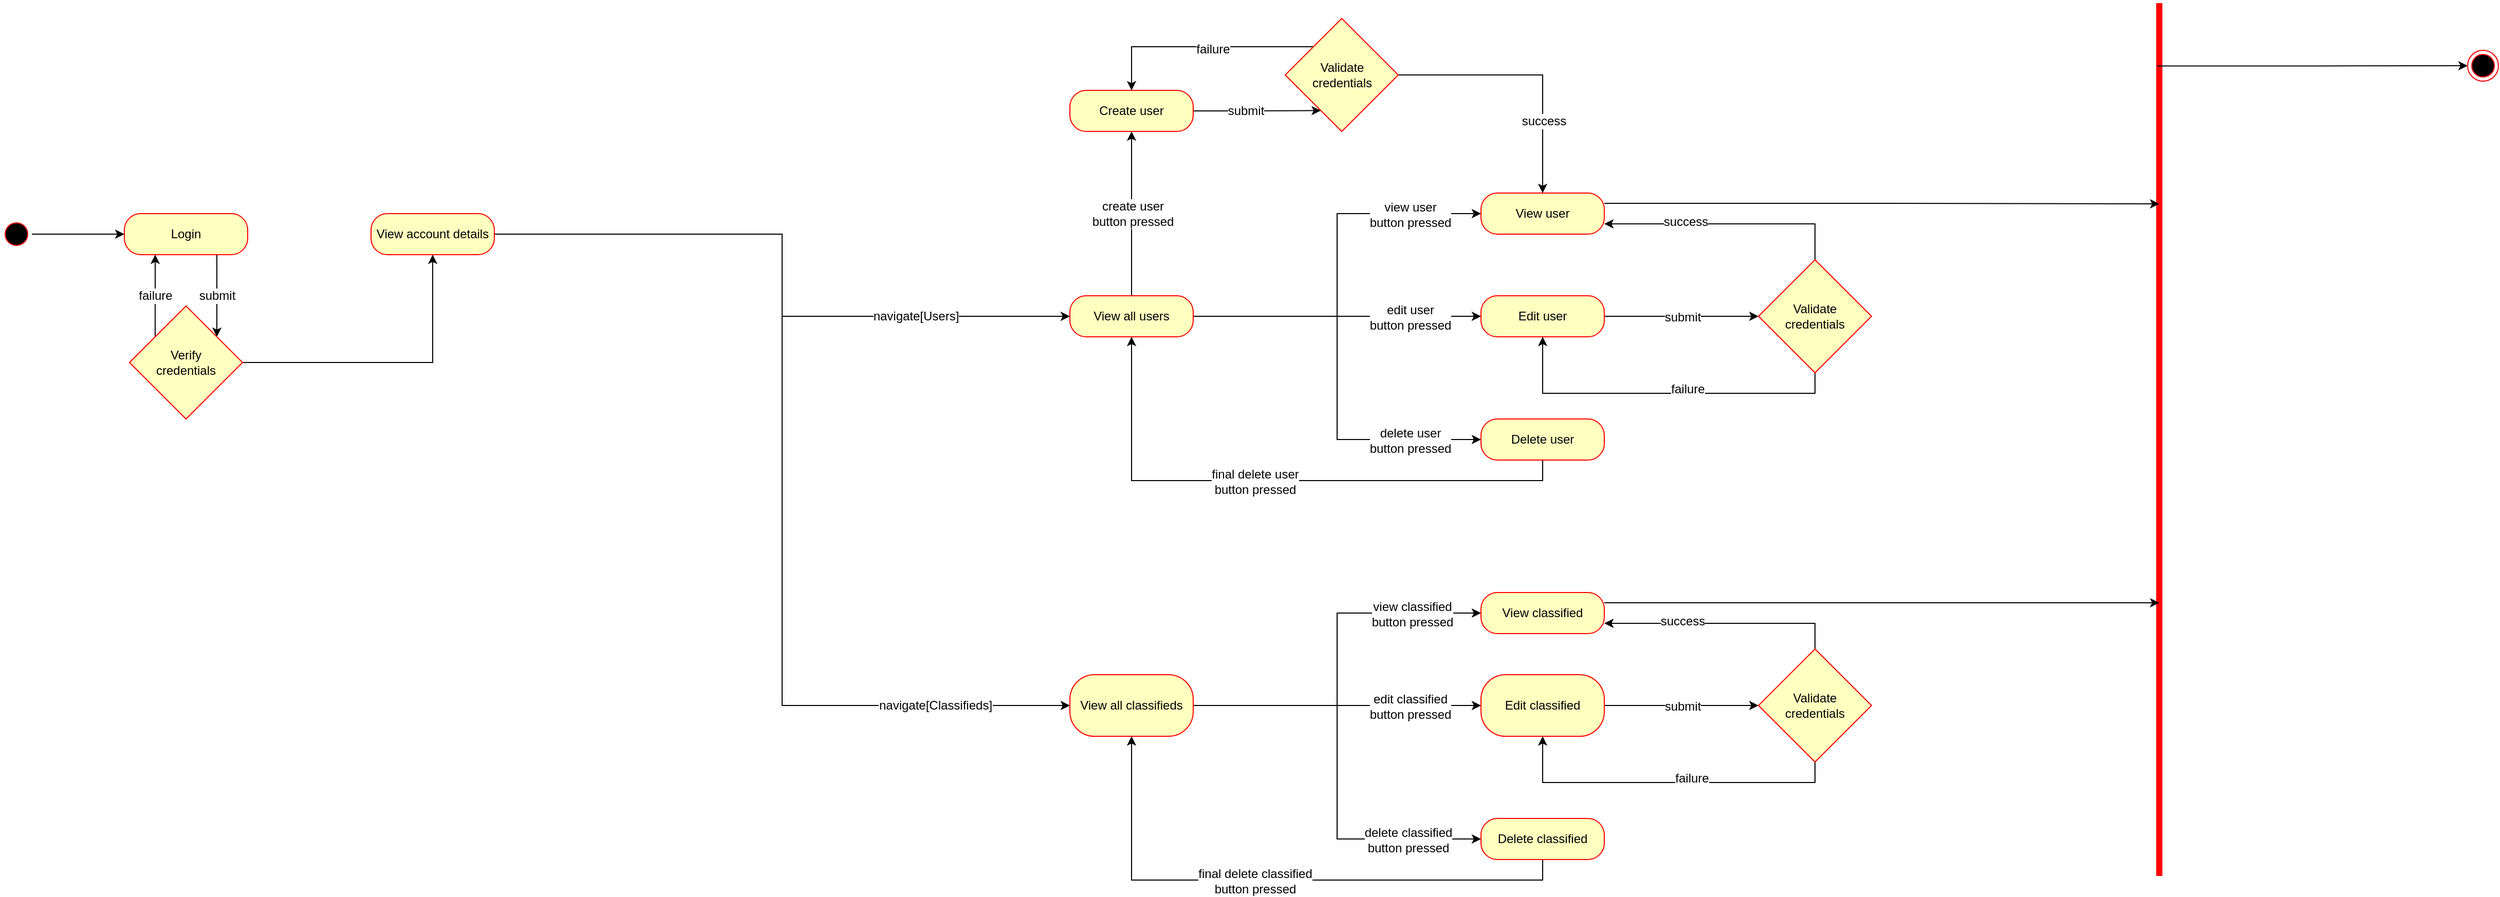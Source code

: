 <mxfile version="10.8.3" type="device"><diagram id="miy8Y4cVaB4ZVEYGDezl" name="statechart_phase_2"><mxGraphModel dx="1991" dy="1027" grid="1" gridSize="10" guides="1" tooltips="1" connect="1" arrows="1" fold="1" page="1" pageScale="1" pageWidth="850" pageHeight="1100" math="0" shadow="0"><root><mxCell id="0"/><mxCell id="1" parent="0"/><mxCell id="g1yWiuV0j3kvxXjy3B_b-1" style="edgeStyle=orthogonalEdgeStyle;rounded=0;orthogonalLoop=1;jettySize=auto;html=1;exitX=1;exitY=0.5;exitDx=0;exitDy=0;" parent="1" source="g1yWiuV0j3kvxXjy3B_b-2" target="g1yWiuV0j3kvxXjy3B_b-6" edge="1"><mxGeometry relative="1" as="geometry"/></mxCell><mxCell id="g1yWiuV0j3kvxXjy3B_b-2" value="" style="ellipse;html=1;shape=startState;fillColor=#000000;strokeColor=#ff0000;" parent="1" vertex="1"><mxGeometry x="40" y="245" width="30" height="30" as="geometry"/></mxCell><mxCell id="g1yWiuV0j3kvxXjy3B_b-3" style="edgeStyle=orthogonalEdgeStyle;rounded=0;orthogonalLoop=1;jettySize=auto;html=1;exitX=0.75;exitY=1;exitDx=0;exitDy=0;entryX=0.775;entryY=0.272;entryDx=0;entryDy=0;entryPerimeter=0;" parent="1" source="g1yWiuV0j3kvxXjy3B_b-6" target="g1yWiuV0j3kvxXjy3B_b-9" edge="1"><mxGeometry relative="1" as="geometry"><Array as="points"><mxPoint x="250" y="360"/><mxPoint x="250" y="360"/></Array></mxGeometry></mxCell><mxCell id="g1yWiuV0j3kvxXjy3B_b-4" value="submit" style="text;html=1;resizable=0;points=[];align=center;verticalAlign=middle;labelBackgroundColor=#ffffff;" parent="g1yWiuV0j3kvxXjy3B_b-3" vertex="1" connectable="0"><mxGeometry x="0.25" y="2" relative="1" as="geometry"><mxPoint x="-2" y="-10" as="offset"/></mxGeometry></mxCell><mxCell id="g1yWiuV0j3kvxXjy3B_b-6" value="Login" style="rounded=1;whiteSpace=wrap;html=1;arcSize=40;fontColor=#000000;fillColor=#ffffc0;strokeColor=#ff0000;" parent="1" vertex="1"><mxGeometry x="160" y="240" width="120" height="40" as="geometry"/></mxCell><mxCell id="g1yWiuV0j3kvxXjy3B_b-7" style="edgeStyle=orthogonalEdgeStyle;rounded=0;orthogonalLoop=1;jettySize=auto;html=1;exitX=0.227;exitY=0.285;exitDx=0;exitDy=0;entryX=0.25;entryY=1;entryDx=0;entryDy=0;exitPerimeter=0;" parent="1" source="g1yWiuV0j3kvxXjy3B_b-9" target="g1yWiuV0j3kvxXjy3B_b-6" edge="1"><mxGeometry relative="1" as="geometry"><Array as="points"><mxPoint x="190" y="310"/><mxPoint x="190" y="310"/></Array></mxGeometry></mxCell><mxCell id="g1yWiuV0j3kvxXjy3B_b-8" value="failure" style="text;html=1;resizable=0;points=[];align=center;verticalAlign=middle;labelBackgroundColor=#ffffff;" parent="g1yWiuV0j3kvxXjy3B_b-7" vertex="1" connectable="0"><mxGeometry x="0.263" y="-22" relative="1" as="geometry"><mxPoint x="-22" y="10" as="offset"/></mxGeometry></mxCell><mxCell id="ASdBBMrFEGBp2ThKpqt7-1" style="edgeStyle=orthogonalEdgeStyle;rounded=0;orthogonalLoop=1;jettySize=auto;html=1;exitX=1;exitY=0.5;exitDx=0;exitDy=0;entryX=0.5;entryY=1;entryDx=0;entryDy=0;" edge="1" parent="1" source="g1yWiuV0j3kvxXjy3B_b-9" target="g1yWiuV0j3kvxXjy3B_b-24"><mxGeometry relative="1" as="geometry"/></mxCell><mxCell id="g1yWiuV0j3kvxXjy3B_b-9" value="Verify&lt;br&gt;credentials" style="rhombus;whiteSpace=wrap;html=1;fillColor=#ffffc0;strokeColor=#ff0000;" parent="1" vertex="1"><mxGeometry x="165" y="330" width="110" height="110" as="geometry"/></mxCell><mxCell id="g1yWiuV0j3kvxXjy3B_b-10" style="edgeStyle=orthogonalEdgeStyle;rounded=0;orthogonalLoop=1;jettySize=auto;html=1;exitX=1;exitY=0.5;exitDx=0;exitDy=0;entryX=0;entryY=0.5;entryDx=0;entryDy=0;" parent="1" source="g1yWiuV0j3kvxXjy3B_b-24" target="1leKFBmkDgFiU4gtX6tt-9" edge="1"><mxGeometry relative="1" as="geometry"><mxPoint x="1030" y="330" as="targetPoint"/></mxGeometry></mxCell><mxCell id="g1yWiuV0j3kvxXjy3B_b-11" value="navigate[Users]" style="text;html=1;resizable=0;points=[];align=center;verticalAlign=middle;labelBackgroundColor=#ffffff;" parent="g1yWiuV0j3kvxXjy3B_b-10" vertex="1" connectable="0"><mxGeometry x="0.621" y="3" relative="1" as="geometry"><mxPoint x="-29" y="2.5" as="offset"/></mxGeometry></mxCell><mxCell id="LO5sfSNGqjCb7tsb9wDO-20" style="edgeStyle=orthogonalEdgeStyle;rounded=0;orthogonalLoop=1;jettySize=auto;html=1;exitX=1;exitY=0.5;exitDx=0;exitDy=0;entryX=0;entryY=0.5;entryDx=0;entryDy=0;" parent="1" source="g1yWiuV0j3kvxXjy3B_b-24" target="8NshZv5Qj3HEwmwhPX47-7" edge="1"><mxGeometry relative="1" as="geometry"><mxPoint x="1080.429" y="710.143" as="targetPoint"/></mxGeometry></mxCell><mxCell id="LO5sfSNGqjCb7tsb9wDO-21" value="navigate[Classifieds]" style="text;html=1;resizable=0;points=[];align=center;verticalAlign=middle;labelBackgroundColor=#ffffff;" parent="LO5sfSNGqjCb7tsb9wDO-20" vertex="1" connectable="0"><mxGeometry x="0.693" y="1" relative="1" as="geometry"><mxPoint x="25" y="1" as="offset"/></mxGeometry></mxCell><mxCell id="g1yWiuV0j3kvxXjy3B_b-24" value="View account details" style="rounded=1;whiteSpace=wrap;html=1;arcSize=40;fontColor=#000000;fillColor=#ffffc0;strokeColor=#ff0000;" parent="1" vertex="1"><mxGeometry x="400" y="240" width="120" height="40" as="geometry"/></mxCell><mxCell id="g1yWiuV0j3kvxXjy3B_b-197" value="" style="shape=line;html=1;strokeWidth=6;strokeColor=#ff0000;rotation=-90;" parent="1" vertex="1"><mxGeometry x="1715" y="455" width="850" height="10" as="geometry"/></mxCell><mxCell id="g1yWiuV0j3kvxXjy3B_b-198" style="edgeStyle=orthogonalEdgeStyle;rounded=0;orthogonalLoop=1;jettySize=auto;html=1;exitX=0.928;exitY=0.319;exitDx=0;exitDy=0;entryX=0;entryY=0.5;entryDx=0;entryDy=0;exitPerimeter=0;" parent="1" source="g1yWiuV0j3kvxXjy3B_b-197" target="g1yWiuV0j3kvxXjy3B_b-199" edge="1"><mxGeometry relative="1" as="geometry"><mxPoint x="2150" y="260" as="sourcePoint"/></mxGeometry></mxCell><mxCell id="g1yWiuV0j3kvxXjy3B_b-199" value="" style="ellipse;html=1;shape=endState;fillColor=#000000;strokeColor=#ff0000;" parent="1" vertex="1"><mxGeometry x="2440" y="81" width="30" height="30" as="geometry"/></mxCell><mxCell id="1leKFBmkDgFiU4gtX6tt-1" style="edgeStyle=orthogonalEdgeStyle;rounded=0;orthogonalLoop=1;jettySize=auto;html=1;exitX=1;exitY=0.5;exitDx=0;exitDy=0;entryX=0;entryY=0.5;entryDx=0;entryDy=0;" edge="1" parent="1" source="1leKFBmkDgFiU4gtX6tt-9" target="1leKFBmkDgFiU4gtX6tt-19"><mxGeometry relative="1" as="geometry"/></mxCell><mxCell id="1leKFBmkDgFiU4gtX6tt-2" value="view user&lt;br&gt;button pressed&lt;br&gt;" style="text;html=1;resizable=0;points=[];align=center;verticalAlign=middle;labelBackgroundColor=#ffffff;" vertex="1" connectable="0" parent="1leKFBmkDgFiU4gtX6tt-1"><mxGeometry x="0.579" y="-2" relative="1" as="geometry"><mxPoint x="10.5" y="-1.5" as="offset"/></mxGeometry></mxCell><mxCell id="1leKFBmkDgFiU4gtX6tt-3" style="edgeStyle=orthogonalEdgeStyle;rounded=0;orthogonalLoop=1;jettySize=auto;html=1;exitX=1;exitY=0.5;exitDx=0;exitDy=0;entryX=0;entryY=0.5;entryDx=0;entryDy=0;" edge="1" parent="1" source="1leKFBmkDgFiU4gtX6tt-9" target="1leKFBmkDgFiU4gtX6tt-15"><mxGeometry relative="1" as="geometry"/></mxCell><mxCell id="1leKFBmkDgFiU4gtX6tt-4" value="edit user&lt;br&gt;button pressed&lt;br&gt;" style="text;html=1;resizable=0;points=[];align=center;verticalAlign=middle;labelBackgroundColor=#ffffff;" vertex="1" connectable="0" parent="1leKFBmkDgFiU4gtX6tt-3"><mxGeometry x="0.146" y="-2" relative="1" as="geometry"><mxPoint x="50.5" y="-1.5" as="offset"/></mxGeometry></mxCell><mxCell id="1leKFBmkDgFiU4gtX6tt-5" style="edgeStyle=orthogonalEdgeStyle;rounded=0;orthogonalLoop=1;jettySize=auto;html=1;exitX=1;exitY=0.5;exitDx=0;exitDy=0;entryX=0;entryY=0.5;entryDx=0;entryDy=0;" edge="1" parent="1" source="1leKFBmkDgFiU4gtX6tt-9" target="1leKFBmkDgFiU4gtX6tt-18"><mxGeometry relative="1" as="geometry"/></mxCell><mxCell id="1leKFBmkDgFiU4gtX6tt-6" value="delete user&lt;br&gt;button pressed&lt;br&gt;" style="text;html=1;resizable=0;points=[];align=center;verticalAlign=middle;labelBackgroundColor=#ffffff;" vertex="1" connectable="0" parent="1leKFBmkDgFiU4gtX6tt-5"><mxGeometry x="0.704" y="-1" relative="1" as="geometry"><mxPoint x="-10.5" y="-0.5" as="offset"/></mxGeometry></mxCell><mxCell id="1leKFBmkDgFiU4gtX6tt-7" style="edgeStyle=orthogonalEdgeStyle;rounded=0;orthogonalLoop=1;jettySize=auto;html=1;exitX=0.5;exitY=0;exitDx=0;exitDy=0;" edge="1" parent="1" source="1leKFBmkDgFiU4gtX6tt-9" target="1leKFBmkDgFiU4gtX6tt-12"><mxGeometry relative="1" as="geometry"/></mxCell><mxCell id="1leKFBmkDgFiU4gtX6tt-8" value="create user&lt;br&gt;button pressed&lt;br&gt;" style="text;html=1;resizable=0;points=[];align=center;verticalAlign=middle;labelBackgroundColor=#ffffff;" vertex="1" connectable="0" parent="1leKFBmkDgFiU4gtX6tt-7"><mxGeometry x="-0.175" y="1" relative="1" as="geometry"><mxPoint x="1.5" y="-14" as="offset"/></mxGeometry></mxCell><mxCell id="1leKFBmkDgFiU4gtX6tt-9" value="View all users" style="rounded=1;whiteSpace=wrap;html=1;arcSize=40;fontColor=#000000;fillColor=#ffffc0;strokeColor=#ff0000;" vertex="1" parent="1"><mxGeometry x="1080" y="320" width="120" height="40" as="geometry"/></mxCell><mxCell id="1leKFBmkDgFiU4gtX6tt-10" style="edgeStyle=orthogonalEdgeStyle;rounded=0;orthogonalLoop=1;jettySize=auto;html=1;exitX=1;exitY=0.5;exitDx=0;exitDy=0;entryX=0.315;entryY=0.815;entryDx=0;entryDy=0;entryPerimeter=0;" edge="1" parent="1" source="1leKFBmkDgFiU4gtX6tt-12" target="1leKFBmkDgFiU4gtX6tt-24"><mxGeometry relative="1" as="geometry"/></mxCell><mxCell id="1leKFBmkDgFiU4gtX6tt-11" value="submit" style="text;html=1;resizable=0;points=[];align=center;verticalAlign=middle;labelBackgroundColor=#ffffff;" vertex="1" connectable="0" parent="1leKFBmkDgFiU4gtX6tt-10"><mxGeometry x="-0.175" relative="1" as="geometry"><mxPoint as="offset"/></mxGeometry></mxCell><mxCell id="1leKFBmkDgFiU4gtX6tt-12" value="Create user" style="rounded=1;whiteSpace=wrap;html=1;arcSize=40;fontColor=#000000;fillColor=#ffffc0;strokeColor=#ff0000;" vertex="1" parent="1"><mxGeometry x="1080" y="120" width="120" height="40" as="geometry"/></mxCell><mxCell id="1leKFBmkDgFiU4gtX6tt-13" style="edgeStyle=orthogonalEdgeStyle;rounded=0;orthogonalLoop=1;jettySize=auto;html=1;exitX=1;exitY=0.5;exitDx=0;exitDy=0;entryX=0;entryY=0.5;entryDx=0;entryDy=0;" edge="1" parent="1" source="1leKFBmkDgFiU4gtX6tt-15" target="1leKFBmkDgFiU4gtX6tt-29"><mxGeometry relative="1" as="geometry"/></mxCell><mxCell id="1leKFBmkDgFiU4gtX6tt-14" value="submit" style="text;html=1;resizable=0;points=[];align=center;verticalAlign=middle;labelBackgroundColor=#ffffff;" vertex="1" connectable="0" parent="1leKFBmkDgFiU4gtX6tt-13"><mxGeometry x="0.238" y="-2" relative="1" as="geometry"><mxPoint x="-17" y="-1.5" as="offset"/></mxGeometry></mxCell><mxCell id="1leKFBmkDgFiU4gtX6tt-15" value="Edit user" style="rounded=1;whiteSpace=wrap;html=1;arcSize=40;fontColor=#000000;fillColor=#ffffc0;strokeColor=#ff0000;" vertex="1" parent="1"><mxGeometry x="1480" y="320" width="120" height="40" as="geometry"/></mxCell><mxCell id="1leKFBmkDgFiU4gtX6tt-16" style="edgeStyle=orthogonalEdgeStyle;rounded=0;orthogonalLoop=1;jettySize=auto;html=1;exitX=0.5;exitY=1;exitDx=0;exitDy=0;entryX=0.5;entryY=1;entryDx=0;entryDy=0;" edge="1" parent="1" source="1leKFBmkDgFiU4gtX6tt-18" target="1leKFBmkDgFiU4gtX6tt-9"><mxGeometry relative="1" as="geometry"/></mxCell><mxCell id="1leKFBmkDgFiU4gtX6tt-17" value="final delete user&lt;br&gt;button pressed&lt;br&gt;" style="text;html=1;resizable=0;points=[];align=center;verticalAlign=middle;labelBackgroundColor=#ffffff;" vertex="1" connectable="0" parent="1leKFBmkDgFiU4gtX6tt-16"><mxGeometry x="-0.113" y="4" relative="1" as="geometry"><mxPoint x="-51.5" y="-3.5" as="offset"/></mxGeometry></mxCell><mxCell id="1leKFBmkDgFiU4gtX6tt-18" value="Delete user" style="rounded=1;whiteSpace=wrap;html=1;arcSize=40;fontColor=#000000;fillColor=#ffffc0;strokeColor=#ff0000;" vertex="1" parent="1"><mxGeometry x="1480" y="440" width="120" height="40" as="geometry"/></mxCell><mxCell id="1leKFBmkDgFiU4gtX6tt-30" style="edgeStyle=orthogonalEdgeStyle;rounded=0;orthogonalLoop=1;jettySize=auto;html=1;exitX=1;exitY=0.25;exitDx=0;exitDy=0;entryX=0.77;entryY=0.5;entryDx=0;entryDy=0;entryPerimeter=0;" edge="1" parent="1" source="1leKFBmkDgFiU4gtX6tt-19" target="g1yWiuV0j3kvxXjy3B_b-197"><mxGeometry relative="1" as="geometry"><mxPoint x="2130" y="230.143" as="targetPoint"/></mxGeometry></mxCell><mxCell id="1leKFBmkDgFiU4gtX6tt-19" value="View user" style="rounded=1;whiteSpace=wrap;html=1;arcSize=40;fontColor=#000000;fillColor=#ffffc0;strokeColor=#ff0000;" vertex="1" parent="1"><mxGeometry x="1480" y="220" width="120" height="40" as="geometry"/></mxCell><mxCell id="1leKFBmkDgFiU4gtX6tt-20" style="edgeStyle=orthogonalEdgeStyle;rounded=0;orthogonalLoop=1;jettySize=auto;html=1;exitX=0;exitY=0;exitDx=0;exitDy=0;entryX=0.5;entryY=0;entryDx=0;entryDy=0;" edge="1" parent="1" source="1leKFBmkDgFiU4gtX6tt-24" target="1leKFBmkDgFiU4gtX6tt-12"><mxGeometry relative="1" as="geometry"/></mxCell><mxCell id="1leKFBmkDgFiU4gtX6tt-21" value="failure&lt;br&gt;" style="text;html=1;resizable=0;points=[];align=center;verticalAlign=middle;labelBackgroundColor=#ffffff;" vertex="1" connectable="0" parent="1leKFBmkDgFiU4gtX6tt-20"><mxGeometry x="-0.108" y="2" relative="1" as="geometry"><mxPoint as="offset"/></mxGeometry></mxCell><mxCell id="1leKFBmkDgFiU4gtX6tt-22" style="edgeStyle=orthogonalEdgeStyle;rounded=0;orthogonalLoop=1;jettySize=auto;html=1;exitX=1;exitY=0.5;exitDx=0;exitDy=0;" edge="1" parent="1" source="1leKFBmkDgFiU4gtX6tt-24" target="1leKFBmkDgFiU4gtX6tt-19"><mxGeometry relative="1" as="geometry"/></mxCell><mxCell id="1leKFBmkDgFiU4gtX6tt-23" value="success" style="text;html=1;resizable=0;points=[];align=center;verticalAlign=middle;labelBackgroundColor=#ffffff;" vertex="1" connectable="0" parent="1leKFBmkDgFiU4gtX6tt-22"><mxGeometry x="0.116" y="1" relative="1" as="geometry"><mxPoint x="-0.5" y="43" as="offset"/></mxGeometry></mxCell><mxCell id="1leKFBmkDgFiU4gtX6tt-24" value="Validate&lt;br&gt;credentials&lt;br&gt;" style="rhombus;whiteSpace=wrap;html=1;fillColor=#ffffc0;strokeColor=#ff0000;" vertex="1" parent="1"><mxGeometry x="1289.5" y="50" width="110" height="110" as="geometry"/></mxCell><mxCell id="1leKFBmkDgFiU4gtX6tt-25" style="edgeStyle=orthogonalEdgeStyle;rounded=0;orthogonalLoop=1;jettySize=auto;html=1;exitX=0.5;exitY=1;exitDx=0;exitDy=0;entryX=0.5;entryY=1;entryDx=0;entryDy=0;" edge="1" parent="1" source="1leKFBmkDgFiU4gtX6tt-29" target="1leKFBmkDgFiU4gtX6tt-15"><mxGeometry relative="1" as="geometry"/></mxCell><mxCell id="1leKFBmkDgFiU4gtX6tt-26" value="failure&lt;br&gt;" style="text;html=1;resizable=0;points=[];align=center;verticalAlign=middle;labelBackgroundColor=#ffffff;" vertex="1" connectable="0" parent="1leKFBmkDgFiU4gtX6tt-25"><mxGeometry x="-0.191" y="-1" relative="1" as="geometry"><mxPoint x="-7" y="-3.5" as="offset"/></mxGeometry></mxCell><mxCell id="1leKFBmkDgFiU4gtX6tt-27" style="edgeStyle=orthogonalEdgeStyle;rounded=0;orthogonalLoop=1;jettySize=auto;html=1;exitX=0.5;exitY=0;exitDx=0;exitDy=0;entryX=1;entryY=0.75;entryDx=0;entryDy=0;" edge="1" parent="1" source="1leKFBmkDgFiU4gtX6tt-29" target="1leKFBmkDgFiU4gtX6tt-19"><mxGeometry relative="1" as="geometry"/></mxCell><mxCell id="1leKFBmkDgFiU4gtX6tt-28" value="success" style="text;html=1;resizable=0;points=[];align=center;verticalAlign=middle;labelBackgroundColor=#ffffff;" vertex="1" connectable="0" parent="1leKFBmkDgFiU4gtX6tt-27"><mxGeometry x="0.34" y="-2" relative="1" as="geometry"><mxPoint as="offset"/></mxGeometry></mxCell><mxCell id="1leKFBmkDgFiU4gtX6tt-29" value="Validate&lt;br&gt;credentials&lt;br&gt;" style="rhombus;whiteSpace=wrap;html=1;fillColor=#ffffc0;strokeColor=#ff0000;" vertex="1" parent="1"><mxGeometry x="1750" y="285" width="110" height="110" as="geometry"/></mxCell><mxCell id="8NshZv5Qj3HEwmwhPX47-1" style="edgeStyle=orthogonalEdgeStyle;rounded=0;orthogonalLoop=1;jettySize=auto;html=1;exitX=1;exitY=0.5;exitDx=0;exitDy=0;entryX=0;entryY=0.5;entryDx=0;entryDy=0;" edge="1" parent="1" source="8NshZv5Qj3HEwmwhPX47-7" target="8NshZv5Qj3HEwmwhPX47-14"><mxGeometry relative="1" as="geometry"/></mxCell><mxCell id="8NshZv5Qj3HEwmwhPX47-2" value="view classified&lt;br&gt;button pressed&lt;br&gt;" style="text;html=1;resizable=0;points=[];align=center;verticalAlign=middle;labelBackgroundColor=#ffffff;" vertex="1" connectable="0" parent="8NshZv5Qj3HEwmwhPX47-1"><mxGeometry x="0.579" y="-2" relative="1" as="geometry"><mxPoint x="10.5" y="-1.5" as="offset"/></mxGeometry></mxCell><mxCell id="8NshZv5Qj3HEwmwhPX47-3" style="edgeStyle=orthogonalEdgeStyle;rounded=0;orthogonalLoop=1;jettySize=auto;html=1;exitX=1;exitY=0.5;exitDx=0;exitDy=0;entryX=0;entryY=0.5;entryDx=0;entryDy=0;" edge="1" parent="1" source="8NshZv5Qj3HEwmwhPX47-7" target="8NshZv5Qj3HEwmwhPX47-10"><mxGeometry relative="1" as="geometry"/></mxCell><mxCell id="8NshZv5Qj3HEwmwhPX47-4" value="edit classified&lt;br&gt;button pressed&lt;br&gt;" style="text;html=1;resizable=0;points=[];align=center;verticalAlign=middle;labelBackgroundColor=#ffffff;" vertex="1" connectable="0" parent="8NshZv5Qj3HEwmwhPX47-3"><mxGeometry x="0.146" y="-2" relative="1" as="geometry"><mxPoint x="50.5" y="-1.5" as="offset"/></mxGeometry></mxCell><mxCell id="8NshZv5Qj3HEwmwhPX47-5" style="edgeStyle=orthogonalEdgeStyle;rounded=0;orthogonalLoop=1;jettySize=auto;html=1;exitX=1;exitY=0.5;exitDx=0;exitDy=0;entryX=0;entryY=0.5;entryDx=0;entryDy=0;" edge="1" parent="1" source="8NshZv5Qj3HEwmwhPX47-7" target="8NshZv5Qj3HEwmwhPX47-13"><mxGeometry relative="1" as="geometry"/></mxCell><mxCell id="8NshZv5Qj3HEwmwhPX47-6" value="delete classified&lt;br&gt;button pressed&lt;br&gt;" style="text;html=1;resizable=0;points=[];align=center;verticalAlign=middle;labelBackgroundColor=#ffffff;" vertex="1" connectable="0" parent="8NshZv5Qj3HEwmwhPX47-5"><mxGeometry x="0.704" y="-1" relative="1" as="geometry"><mxPoint x="-10.5" y="-0.5" as="offset"/></mxGeometry></mxCell><mxCell id="8NshZv5Qj3HEwmwhPX47-7" value="View all classifieds" style="rounded=1;whiteSpace=wrap;html=1;arcSize=40;fontColor=#000000;fillColor=#ffffc0;strokeColor=#ff0000;" vertex="1" parent="1"><mxGeometry x="1080" y="689" width="120" height="60" as="geometry"/></mxCell><mxCell id="8NshZv5Qj3HEwmwhPX47-8" style="edgeStyle=orthogonalEdgeStyle;rounded=0;orthogonalLoop=1;jettySize=auto;html=1;exitX=1;exitY=0.5;exitDx=0;exitDy=0;entryX=0;entryY=0.5;entryDx=0;entryDy=0;" edge="1" parent="1" source="8NshZv5Qj3HEwmwhPX47-10" target="8NshZv5Qj3HEwmwhPX47-19"><mxGeometry relative="1" as="geometry"/></mxCell><mxCell id="8NshZv5Qj3HEwmwhPX47-9" value="submit" style="text;html=1;resizable=0;points=[];align=center;verticalAlign=middle;labelBackgroundColor=#ffffff;" vertex="1" connectable="0" parent="8NshZv5Qj3HEwmwhPX47-8"><mxGeometry x="0.238" y="-2" relative="1" as="geometry"><mxPoint x="-17" y="-1.5" as="offset"/></mxGeometry></mxCell><mxCell id="8NshZv5Qj3HEwmwhPX47-10" value="Edit classified" style="rounded=1;whiteSpace=wrap;html=1;arcSize=40;fontColor=#000000;fillColor=#ffffc0;strokeColor=#ff0000;" vertex="1" parent="1"><mxGeometry x="1480" y="689" width="120" height="60" as="geometry"/></mxCell><mxCell id="8NshZv5Qj3HEwmwhPX47-11" style="edgeStyle=orthogonalEdgeStyle;rounded=0;orthogonalLoop=1;jettySize=auto;html=1;exitX=0.5;exitY=1;exitDx=0;exitDy=0;entryX=0.5;entryY=1;entryDx=0;entryDy=0;" edge="1" parent="1" source="8NshZv5Qj3HEwmwhPX47-13" target="8NshZv5Qj3HEwmwhPX47-7"><mxGeometry relative="1" as="geometry"/></mxCell><mxCell id="8NshZv5Qj3HEwmwhPX47-12" value="final delete classified&lt;br&gt;button pressed&lt;br&gt;" style="text;html=1;resizable=0;points=[];align=center;verticalAlign=middle;labelBackgroundColor=#ffffff;" vertex="1" connectable="0" parent="8NshZv5Qj3HEwmwhPX47-11"><mxGeometry x="-0.113" y="4" relative="1" as="geometry"><mxPoint x="-51.5" y="-3.5" as="offset"/></mxGeometry></mxCell><mxCell id="8NshZv5Qj3HEwmwhPX47-13" value="Delete classified" style="rounded=1;whiteSpace=wrap;html=1;arcSize=40;fontColor=#000000;fillColor=#ffffc0;strokeColor=#ff0000;" vertex="1" parent="1"><mxGeometry x="1480" y="829" width="120" height="40" as="geometry"/></mxCell><mxCell id="8NshZv5Qj3HEwmwhPX47-20" style="edgeStyle=orthogonalEdgeStyle;rounded=0;orthogonalLoop=1;jettySize=auto;html=1;exitX=1;exitY=0.25;exitDx=0;exitDy=0;entryX=0.313;entryY=0.5;entryDx=0;entryDy=0;entryPerimeter=0;" edge="1" parent="1" source="8NshZv5Qj3HEwmwhPX47-14" target="g1yWiuV0j3kvxXjy3B_b-197"><mxGeometry relative="1" as="geometry"><mxPoint x="2130" y="619" as="targetPoint"/></mxGeometry></mxCell><mxCell id="8NshZv5Qj3HEwmwhPX47-14" value="View classified" style="rounded=1;whiteSpace=wrap;html=1;arcSize=40;fontColor=#000000;fillColor=#ffffc0;strokeColor=#ff0000;" vertex="1" parent="1"><mxGeometry x="1480" y="609" width="120" height="40" as="geometry"/></mxCell><mxCell id="8NshZv5Qj3HEwmwhPX47-15" style="edgeStyle=orthogonalEdgeStyle;rounded=0;orthogonalLoop=1;jettySize=auto;html=1;exitX=0.5;exitY=1;exitDx=0;exitDy=0;entryX=0.5;entryY=1;entryDx=0;entryDy=0;" edge="1" parent="1" source="8NshZv5Qj3HEwmwhPX47-19" target="8NshZv5Qj3HEwmwhPX47-10"><mxGeometry relative="1" as="geometry"/></mxCell><mxCell id="8NshZv5Qj3HEwmwhPX47-16" value="failure&lt;br&gt;" style="text;html=1;resizable=0;points=[];align=center;verticalAlign=middle;labelBackgroundColor=#ffffff;" vertex="1" connectable="0" parent="8NshZv5Qj3HEwmwhPX47-15"><mxGeometry x="-0.191" y="-1" relative="1" as="geometry"><mxPoint x="-7" y="-3.5" as="offset"/></mxGeometry></mxCell><mxCell id="8NshZv5Qj3HEwmwhPX47-17" style="edgeStyle=orthogonalEdgeStyle;rounded=0;orthogonalLoop=1;jettySize=auto;html=1;exitX=0.5;exitY=0;exitDx=0;exitDy=0;entryX=1;entryY=0.75;entryDx=0;entryDy=0;" edge="1" parent="1" source="8NshZv5Qj3HEwmwhPX47-19" target="8NshZv5Qj3HEwmwhPX47-14"><mxGeometry relative="1" as="geometry"/></mxCell><mxCell id="8NshZv5Qj3HEwmwhPX47-18" value="success" style="text;html=1;resizable=0;points=[];align=center;verticalAlign=middle;labelBackgroundColor=#ffffff;" vertex="1" connectable="0" parent="8NshZv5Qj3HEwmwhPX47-17"><mxGeometry x="0.34" y="-2" relative="1" as="geometry"><mxPoint as="offset"/></mxGeometry></mxCell><mxCell id="8NshZv5Qj3HEwmwhPX47-19" value="Validate&lt;br&gt;credentials" style="rhombus;whiteSpace=wrap;html=1;fillColor=#ffffc0;strokeColor=#ff0000;" vertex="1" parent="1"><mxGeometry x="1750" y="664" width="110" height="110" as="geometry"/></mxCell></root></mxGraphModel></diagram><diagram id="9zmSE8Ce_KGwFnWibVC4" name="statechart_phase_3"><mxGraphModel dx="1991" dy="1027" grid="1" gridSize="10" guides="1" tooltips="1" connect="1" arrows="1" fold="1" page="1" pageScale="1" pageWidth="850" pageHeight="1100" math="0" shadow="0"><root><mxCell id="G6T2Q04M6MDD5jRhm7yM-0"/><mxCell id="G6T2Q04M6MDD5jRhm7yM-1" parent="G6T2Q04M6MDD5jRhm7yM-0"/><mxCell id="jsyQyXDX0Ob518HGh6rU-16" style="edgeStyle=orthogonalEdgeStyle;rounded=0;orthogonalLoop=1;jettySize=auto;html=1;exitX=1;exitY=0.5;exitDx=0;exitDy=0;" parent="G6T2Q04M6MDD5jRhm7yM-1" source="jsyQyXDX0Ob518HGh6rU-0" target="jsyQyXDX0Ob518HGh6rU-2" edge="1"><mxGeometry relative="1" as="geometry"/></mxCell><mxCell id="jsyQyXDX0Ob518HGh6rU-0" value="" style="ellipse;html=1;shape=startState;fillColor=#000000;strokeColor=#ff0000;" parent="G6T2Q04M6MDD5jRhm7yM-1" vertex="1"><mxGeometry x="40" y="245" width="30" height="30" as="geometry"/></mxCell><mxCell id="jsyQyXDX0Ob518HGh6rU-19" style="edgeStyle=orthogonalEdgeStyle;rounded=0;orthogonalLoop=1;jettySize=auto;html=1;exitX=0.75;exitY=1;exitDx=0;exitDy=0;entryX=0.775;entryY=0.272;entryDx=0;entryDy=0;entryPerimeter=0;" parent="G6T2Q04M6MDD5jRhm7yM-1" source="jsyQyXDX0Ob518HGh6rU-2" target="jsyQyXDX0Ob518HGh6rU-5" edge="1"><mxGeometry relative="1" as="geometry"><Array as="points"><mxPoint x="250" y="360"/><mxPoint x="250" y="360"/></Array></mxGeometry></mxCell><mxCell id="FM6NyLqzbSwgmNIi7RyQ-142" value="submit" style="text;html=1;resizable=0;points=[];align=center;verticalAlign=middle;labelBackgroundColor=#ffffff;" parent="jsyQyXDX0Ob518HGh6rU-19" vertex="1" connectable="0"><mxGeometry x="0.25" y="2" relative="1" as="geometry"><mxPoint x="-2" y="-10" as="offset"/></mxGeometry></mxCell><mxCell id="jsyQyXDX0Ob518HGh6rU-2" value="Login" style="rounded=1;whiteSpace=wrap;html=1;arcSize=40;fontColor=#000000;fillColor=#ffffc0;strokeColor=#ff0000;" parent="G6T2Q04M6MDD5jRhm7yM-1" vertex="1"><mxGeometry x="160" y="240" width="120" height="40" as="geometry"/></mxCell><mxCell id="jsyQyXDX0Ob518HGh6rU-20" style="edgeStyle=orthogonalEdgeStyle;rounded=0;orthogonalLoop=1;jettySize=auto;html=1;exitX=0.227;exitY=0.285;exitDx=0;exitDy=0;entryX=0.25;entryY=1;entryDx=0;entryDy=0;exitPerimeter=0;" parent="G6T2Q04M6MDD5jRhm7yM-1" source="jsyQyXDX0Ob518HGh6rU-5" target="jsyQyXDX0Ob518HGh6rU-2" edge="1"><mxGeometry relative="1" as="geometry"><Array as="points"><mxPoint x="190" y="310"/><mxPoint x="190" y="310"/></Array></mxGeometry></mxCell><mxCell id="FM6NyLqzbSwgmNIi7RyQ-144" value="failure" style="text;html=1;resizable=0;points=[];align=center;verticalAlign=middle;labelBackgroundColor=#ffffff;" parent="jsyQyXDX0Ob518HGh6rU-20" vertex="1" connectable="0"><mxGeometry x="0.263" y="-22" relative="1" as="geometry"><mxPoint x="-22" y="10" as="offset"/></mxGeometry></mxCell><mxCell id="jMpsoZ22Ysr5EA_H-HZD-2" style="edgeStyle=orthogonalEdgeStyle;rounded=0;orthogonalLoop=1;jettySize=auto;html=1;exitX=1;exitY=0.5;exitDx=0;exitDy=0;" edge="1" parent="G6T2Q04M6MDD5jRhm7yM-1" source="jsyQyXDX0Ob518HGh6rU-5" target="jsyQyXDX0Ob518HGh6rU-8"><mxGeometry relative="1" as="geometry"/></mxCell><mxCell id="jMpsoZ22Ysr5EA_H-HZD-3" value="success" style="text;html=1;resizable=0;points=[];align=center;verticalAlign=middle;labelBackgroundColor=#ffffff;" vertex="1" connectable="0" parent="jMpsoZ22Ysr5EA_H-HZD-2"><mxGeometry x="-0.262" y="-1" relative="1" as="geometry"><mxPoint x="-22" y="-1" as="offset"/></mxGeometry></mxCell><mxCell id="jsyQyXDX0Ob518HGh6rU-5" value="Verify&lt;br&gt;credentials" style="rhombus;whiteSpace=wrap;html=1;fillColor=#ffffc0;strokeColor=#ff0000;" parent="G6T2Q04M6MDD5jRhm7yM-1" vertex="1"><mxGeometry x="165" y="330" width="110" height="110" as="geometry"/></mxCell><mxCell id="FM6NyLqzbSwgmNIi7RyQ-107" style="edgeStyle=orthogonalEdgeStyle;rounded=0;orthogonalLoop=1;jettySize=auto;html=1;exitX=1;exitY=0.5;exitDx=0;exitDy=0;entryX=0;entryY=0.5;entryDx=0;entryDy=0;" parent="G6T2Q04M6MDD5jRhm7yM-1" source="jsyQyXDX0Ob518HGh6rU-8" target="jsyQyXDX0Ob518HGh6rU-9" edge="1"><mxGeometry relative="1" as="geometry"/></mxCell><mxCell id="FM6NyLqzbSwgmNIi7RyQ-221" value="navigate[Users]" style="text;html=1;resizable=0;points=[];align=center;verticalAlign=middle;labelBackgroundColor=#ffffff;" parent="FM6NyLqzbSwgmNIi7RyQ-107" vertex="1" connectable="0"><mxGeometry x="0.621" y="3" relative="1" as="geometry"><mxPoint x="-29" y="2.5" as="offset"/></mxGeometry></mxCell><mxCell id="FM6NyLqzbSwgmNIi7RyQ-109" style="edgeStyle=orthogonalEdgeStyle;rounded=0;orthogonalLoop=1;jettySize=auto;html=1;exitX=1;exitY=0.5;exitDx=0;exitDy=0;entryX=0;entryY=0.5;entryDx=0;entryDy=0;" parent="G6T2Q04M6MDD5jRhm7yM-1" source="jsyQyXDX0Ob518HGh6rU-8" target="FM6NyLqzbSwgmNIi7RyQ-4" edge="1"><mxGeometry relative="1" as="geometry"/></mxCell><mxCell id="FM6NyLqzbSwgmNIi7RyQ-222" value="navigate[Roles]" style="text;html=1;resizable=0;points=[];align=center;verticalAlign=middle;labelBackgroundColor=#ffffff;" parent="FM6NyLqzbSwgmNIi7RyQ-109" vertex="1" connectable="0"><mxGeometry x="0.831" relative="1" as="geometry"><mxPoint x="-86" y="-0.5" as="offset"/></mxGeometry></mxCell><mxCell id="FM6NyLqzbSwgmNIi7RyQ-110" style="edgeStyle=orthogonalEdgeStyle;rounded=0;orthogonalLoop=1;jettySize=auto;html=1;exitX=1;exitY=0.5;exitDx=0;exitDy=0;entryX=0;entryY=0.5;entryDx=0;entryDy=0;" parent="G6T2Q04M6MDD5jRhm7yM-1" source="jsyQyXDX0Ob518HGh6rU-8" target="FM6NyLqzbSwgmNIi7RyQ-57" edge="1"><mxGeometry relative="1" as="geometry"/></mxCell><mxCell id="FM6NyLqzbSwgmNIi7RyQ-223" value="navigate[Companies]" style="text;html=1;resizable=0;points=[];align=center;verticalAlign=middle;labelBackgroundColor=#ffffff;" parent="FM6NyLqzbSwgmNIi7RyQ-110" vertex="1" connectable="0"><mxGeometry x="0.899" y="-1" relative="1" as="geometry"><mxPoint x="-86" y="-1.5" as="offset"/></mxGeometry></mxCell><mxCell id="FM6NyLqzbSwgmNIi7RyQ-111" style="edgeStyle=orthogonalEdgeStyle;rounded=0;orthogonalLoop=1;jettySize=auto;html=1;exitX=1;exitY=0.5;exitDx=0;exitDy=0;entryX=0;entryY=0.5;entryDx=0;entryDy=0;" parent="G6T2Q04M6MDD5jRhm7yM-1" source="jsyQyXDX0Ob518HGh6rU-8" target="FM6NyLqzbSwgmNIi7RyQ-86" edge="1"><mxGeometry relative="1" as="geometry"/></mxCell><mxCell id="FM6NyLqzbSwgmNIi7RyQ-224" value="navigate[Departments]" style="text;html=1;resizable=0;points=[];align=center;verticalAlign=middle;labelBackgroundColor=#ffffff;" parent="FM6NyLqzbSwgmNIi7RyQ-111" vertex="1" connectable="0"><mxGeometry x="0.939" y="3" relative="1" as="geometry"><mxPoint x="-94.5" y="2.5" as="offset"/></mxGeometry></mxCell><mxCell id="FM6NyLqzbSwgmNIi7RyQ-141" style="edgeStyle=orthogonalEdgeStyle;rounded=0;orthogonalLoop=1;jettySize=auto;html=1;exitX=1;exitY=0.5;exitDx=0;exitDy=0;entryX=0;entryY=0.5;entryDx=0;entryDy=0;" parent="G6T2Q04M6MDD5jRhm7yM-1" source="jsyQyXDX0Ob518HGh6rU-8" target="FM6NyLqzbSwgmNIi7RyQ-120" edge="1"><mxGeometry relative="1" as="geometry"/></mxCell><mxCell id="FM6NyLqzbSwgmNIi7RyQ-225" value="navigate[Categories]" style="text;html=1;resizable=0;points=[];align=center;verticalAlign=middle;labelBackgroundColor=#ffffff;" parent="FM6NyLqzbSwgmNIi7RyQ-141" vertex="1" connectable="0"><mxGeometry x="0.957" y="-2" relative="1" as="geometry"><mxPoint x="-89" y="-1.5" as="offset"/></mxGeometry></mxCell><mxCell id="FM6NyLqzbSwgmNIi7RyQ-175" style="edgeStyle=orthogonalEdgeStyle;rounded=0;orthogonalLoop=1;jettySize=auto;html=1;exitX=1;exitY=0.5;exitDx=0;exitDy=0;entryX=0;entryY=0.5;entryDx=0;entryDy=0;" parent="G6T2Q04M6MDD5jRhm7yM-1" source="jsyQyXDX0Ob518HGh6rU-8" target="FM6NyLqzbSwgmNIi7RyQ-153" edge="1"><mxGeometry relative="1" as="geometry"/></mxCell><mxCell id="FM6NyLqzbSwgmNIi7RyQ-226" value="navigate[Keywords]" style="text;html=1;resizable=0;points=[];align=center;verticalAlign=middle;labelBackgroundColor=#ffffff;" parent="FM6NyLqzbSwgmNIi7RyQ-175" vertex="1" connectable="0"><mxGeometry x="0.966" y="-1" relative="1" as="geometry"><mxPoint x="-100.5" y="-1.5" as="offset"/></mxGeometry></mxCell><mxCell id="FM6NyLqzbSwgmNIi7RyQ-205" style="edgeStyle=orthogonalEdgeStyle;rounded=0;orthogonalLoop=1;jettySize=auto;html=1;exitX=1;exitY=0.5;exitDx=0;exitDy=0;entryX=0;entryY=0.5;entryDx=0;entryDy=0;" parent="G6T2Q04M6MDD5jRhm7yM-1" source="jsyQyXDX0Ob518HGh6rU-8" target="FM6NyLqzbSwgmNIi7RyQ-184" edge="1"><mxGeometry relative="1" as="geometry"/></mxCell><mxCell id="FM6NyLqzbSwgmNIi7RyQ-227" value="navigate[Classifieds]" style="text;html=1;resizable=0;points=[];align=center;verticalAlign=middle;labelBackgroundColor=#ffffff;" parent="FM6NyLqzbSwgmNIi7RyQ-205" vertex="1" connectable="0"><mxGeometry x="0.97" y="-1" relative="1" as="geometry"><mxPoint x="-100.5" y="-1.5" as="offset"/></mxGeometry></mxCell><mxCell id="jsyQyXDX0Ob518HGh6rU-8" value="View account details" style="rounded=1;whiteSpace=wrap;html=1;arcSize=40;fontColor=#000000;fillColor=#ffffc0;strokeColor=#ff0000;" parent="G6T2Q04M6MDD5jRhm7yM-1" vertex="1"><mxGeometry x="400" y="240" width="120" height="40" as="geometry"/></mxCell><mxCell id="jsyQyXDX0Ob518HGh6rU-23" style="edgeStyle=orthogonalEdgeStyle;rounded=0;orthogonalLoop=1;jettySize=auto;html=1;exitX=1;exitY=0.5;exitDx=0;exitDy=0;entryX=0;entryY=0.5;entryDx=0;entryDy=0;" parent="G6T2Q04M6MDD5jRhm7yM-1" source="jsyQyXDX0Ob518HGh6rU-9" target="jsyQyXDX0Ob518HGh6rU-13" edge="1"><mxGeometry relative="1" as="geometry"/></mxCell><mxCell id="FM6NyLqzbSwgmNIi7RyQ-41" value="view user&lt;br&gt;button pressed&lt;br&gt;" style="text;html=1;resizable=0;points=[];align=center;verticalAlign=middle;labelBackgroundColor=#ffffff;" parent="jsyQyXDX0Ob518HGh6rU-23" vertex="1" connectable="0"><mxGeometry x="0.579" y="-2" relative="1" as="geometry"><mxPoint x="10.5" y="-1.5" as="offset"/></mxGeometry></mxCell><mxCell id="jsyQyXDX0Ob518HGh6rU-24" style="edgeStyle=orthogonalEdgeStyle;rounded=0;orthogonalLoop=1;jettySize=auto;html=1;exitX=1;exitY=0.5;exitDx=0;exitDy=0;entryX=0;entryY=0.5;entryDx=0;entryDy=0;" parent="G6T2Q04M6MDD5jRhm7yM-1" source="jsyQyXDX0Ob518HGh6rU-9" target="jsyQyXDX0Ob518HGh6rU-11" edge="1"><mxGeometry relative="1" as="geometry"/></mxCell><mxCell id="FM6NyLqzbSwgmNIi7RyQ-40" value="edit user&lt;br&gt;button pressed&lt;br&gt;" style="text;html=1;resizable=0;points=[];align=center;verticalAlign=middle;labelBackgroundColor=#ffffff;" parent="jsyQyXDX0Ob518HGh6rU-24" vertex="1" connectable="0"><mxGeometry x="0.146" y="-2" relative="1" as="geometry"><mxPoint x="50.5" y="-1.5" as="offset"/></mxGeometry></mxCell><mxCell id="jsyQyXDX0Ob518HGh6rU-25" style="edgeStyle=orthogonalEdgeStyle;rounded=0;orthogonalLoop=1;jettySize=auto;html=1;exitX=1;exitY=0.5;exitDx=0;exitDy=0;entryX=0;entryY=0.5;entryDx=0;entryDy=0;" parent="G6T2Q04M6MDD5jRhm7yM-1" source="jsyQyXDX0Ob518HGh6rU-9" target="jsyQyXDX0Ob518HGh6rU-12" edge="1"><mxGeometry relative="1" as="geometry"/></mxCell><mxCell id="FM6NyLqzbSwgmNIi7RyQ-42" value="delete user&lt;br&gt;button pressed&lt;br&gt;" style="text;html=1;resizable=0;points=[];align=center;verticalAlign=middle;labelBackgroundColor=#ffffff;" parent="jsyQyXDX0Ob518HGh6rU-25" vertex="1" connectable="0"><mxGeometry x="0.704" y="-1" relative="1" as="geometry"><mxPoint x="-10.5" y="-0.5" as="offset"/></mxGeometry></mxCell><mxCell id="jsyQyXDX0Ob518HGh6rU-62" style="edgeStyle=orthogonalEdgeStyle;rounded=0;orthogonalLoop=1;jettySize=auto;html=1;exitX=0.5;exitY=0;exitDx=0;exitDy=0;" parent="G6T2Q04M6MDD5jRhm7yM-1" source="jsyQyXDX0Ob518HGh6rU-9" target="jsyQyXDX0Ob518HGh6rU-10" edge="1"><mxGeometry relative="1" as="geometry"/></mxCell><mxCell id="FM6NyLqzbSwgmNIi7RyQ-36" value="create user&lt;br&gt;button pressed&lt;br&gt;" style="text;html=1;resizable=0;points=[];align=center;verticalAlign=middle;labelBackgroundColor=#ffffff;" parent="jsyQyXDX0Ob518HGh6rU-62" vertex="1" connectable="0"><mxGeometry x="-0.175" y="1" relative="1" as="geometry"><mxPoint x="1.5" y="-14" as="offset"/></mxGeometry></mxCell><mxCell id="jsyQyXDX0Ob518HGh6rU-9" value="View all users" style="rounded=1;whiteSpace=wrap;html=1;arcSize=40;fontColor=#000000;fillColor=#ffffc0;strokeColor=#ff0000;" parent="G6T2Q04M6MDD5jRhm7yM-1" vertex="1"><mxGeometry x="1080" y="320" width="120" height="40" as="geometry"/></mxCell><mxCell id="jsyQyXDX0Ob518HGh6rU-61" style="edgeStyle=orthogonalEdgeStyle;rounded=0;orthogonalLoop=1;jettySize=auto;html=1;exitX=1;exitY=0.5;exitDx=0;exitDy=0;entryX=0.315;entryY=0.815;entryDx=0;entryDy=0;entryPerimeter=0;" parent="G6T2Q04M6MDD5jRhm7yM-1" source="jsyQyXDX0Ob518HGh6rU-10" target="jsyQyXDX0Ob518HGh6rU-32" edge="1"><mxGeometry relative="1" as="geometry"/></mxCell><mxCell id="FM6NyLqzbSwgmNIi7RyQ-37" value="submit" style="text;html=1;resizable=0;points=[];align=center;verticalAlign=middle;labelBackgroundColor=#ffffff;" parent="jsyQyXDX0Ob518HGh6rU-61" vertex="1" connectable="0"><mxGeometry x="-0.175" relative="1" as="geometry"><mxPoint as="offset"/></mxGeometry></mxCell><mxCell id="jsyQyXDX0Ob518HGh6rU-10" value="Create user" style="rounded=1;whiteSpace=wrap;html=1;arcSize=40;fontColor=#000000;fillColor=#ffffc0;strokeColor=#ff0000;" parent="G6T2Q04M6MDD5jRhm7yM-1" vertex="1"><mxGeometry x="1080" y="120" width="120" height="40" as="geometry"/></mxCell><mxCell id="jsyQyXDX0Ob518HGh6rU-47" style="edgeStyle=orthogonalEdgeStyle;rounded=0;orthogonalLoop=1;jettySize=auto;html=1;exitX=1;exitY=0.5;exitDx=0;exitDy=0;entryX=0;entryY=0.5;entryDx=0;entryDy=0;" parent="G6T2Q04M6MDD5jRhm7yM-1" source="jsyQyXDX0Ob518HGh6rU-11" target="jsyQyXDX0Ob518HGh6rU-42" edge="1"><mxGeometry relative="1" as="geometry"/></mxCell><mxCell id="FM6NyLqzbSwgmNIi7RyQ-45" value="submit" style="text;html=1;resizable=0;points=[];align=center;verticalAlign=middle;labelBackgroundColor=#ffffff;" parent="jsyQyXDX0Ob518HGh6rU-47" vertex="1" connectable="0"><mxGeometry x="0.238" y="-2" relative="1" as="geometry"><mxPoint x="-17" y="-1.5" as="offset"/></mxGeometry></mxCell><mxCell id="jsyQyXDX0Ob518HGh6rU-11" value="Edit user" style="rounded=1;whiteSpace=wrap;html=1;arcSize=40;fontColor=#000000;fillColor=#ffffc0;strokeColor=#ff0000;" parent="G6T2Q04M6MDD5jRhm7yM-1" vertex="1"><mxGeometry x="1480" y="320" width="120" height="40" as="geometry"/></mxCell><mxCell id="jsyQyXDX0Ob518HGh6rU-30" style="edgeStyle=orthogonalEdgeStyle;rounded=0;orthogonalLoop=1;jettySize=auto;html=1;exitX=0.5;exitY=1;exitDx=0;exitDy=0;entryX=0.5;entryY=1;entryDx=0;entryDy=0;" parent="G6T2Q04M6MDD5jRhm7yM-1" source="jsyQyXDX0Ob518HGh6rU-12" target="jsyQyXDX0Ob518HGh6rU-9" edge="1"><mxGeometry relative="1" as="geometry"/></mxCell><mxCell id="FM6NyLqzbSwgmNIi7RyQ-48" value="final delete user&lt;br&gt;button pressed&lt;br&gt;" style="text;html=1;resizable=0;points=[];align=center;verticalAlign=middle;labelBackgroundColor=#ffffff;" parent="jsyQyXDX0Ob518HGh6rU-30" vertex="1" connectable="0"><mxGeometry x="-0.113" y="4" relative="1" as="geometry"><mxPoint x="-51.5" y="-3.5" as="offset"/></mxGeometry></mxCell><mxCell id="jsyQyXDX0Ob518HGh6rU-12" value="Delete user" style="rounded=1;whiteSpace=wrap;html=1;arcSize=40;fontColor=#000000;fillColor=#ffffc0;strokeColor=#ff0000;" parent="G6T2Q04M6MDD5jRhm7yM-1" vertex="1"><mxGeometry x="1480" y="440" width="120" height="40" as="geometry"/></mxCell><mxCell id="FM6NyLqzbSwgmNIi7RyQ-212" style="edgeStyle=orthogonalEdgeStyle;rounded=0;orthogonalLoop=1;jettySize=auto;html=1;exitX=1;exitY=0.25;exitDx=0;exitDy=0;" parent="G6T2Q04M6MDD5jRhm7yM-1" source="jsyQyXDX0Ob518HGh6rU-13" edge="1"><mxGeometry relative="1" as="geometry"><mxPoint x="2140" y="230" as="targetPoint"/></mxGeometry></mxCell><mxCell id="jsyQyXDX0Ob518HGh6rU-13" value="View user" style="rounded=1;whiteSpace=wrap;html=1;arcSize=40;fontColor=#000000;fillColor=#ffffc0;strokeColor=#ff0000;" parent="G6T2Q04M6MDD5jRhm7yM-1" vertex="1"><mxGeometry x="1480" y="220" width="120" height="40" as="geometry"/></mxCell><mxCell id="jsyQyXDX0Ob518HGh6rU-40" style="edgeStyle=orthogonalEdgeStyle;rounded=0;orthogonalLoop=1;jettySize=auto;html=1;exitX=0;exitY=0;exitDx=0;exitDy=0;entryX=0.5;entryY=0;entryDx=0;entryDy=0;" parent="G6T2Q04M6MDD5jRhm7yM-1" source="jsyQyXDX0Ob518HGh6rU-32" target="jsyQyXDX0Ob518HGh6rU-10" edge="1"><mxGeometry relative="1" as="geometry"/></mxCell><mxCell id="FM6NyLqzbSwgmNIi7RyQ-38" value="failure&lt;br&gt;" style="text;html=1;resizable=0;points=[];align=center;verticalAlign=middle;labelBackgroundColor=#ffffff;" parent="jsyQyXDX0Ob518HGh6rU-40" vertex="1" connectable="0"><mxGeometry x="-0.108" y="2" relative="1" as="geometry"><mxPoint as="offset"/></mxGeometry></mxCell><mxCell id="jsyQyXDX0Ob518HGh6rU-41" style="edgeStyle=orthogonalEdgeStyle;rounded=0;orthogonalLoop=1;jettySize=auto;html=1;exitX=1;exitY=0.5;exitDx=0;exitDy=0;" parent="G6T2Q04M6MDD5jRhm7yM-1" source="jsyQyXDX0Ob518HGh6rU-32" target="jsyQyXDX0Ob518HGh6rU-13" edge="1"><mxGeometry relative="1" as="geometry"/></mxCell><mxCell id="FM6NyLqzbSwgmNIi7RyQ-39" value="success" style="text;html=1;resizable=0;points=[];align=center;verticalAlign=middle;labelBackgroundColor=#ffffff;" parent="jsyQyXDX0Ob518HGh6rU-41" vertex="1" connectable="0"><mxGeometry x="0.116" y="1" relative="1" as="geometry"><mxPoint x="-0.5" y="43" as="offset"/></mxGeometry></mxCell><mxCell id="jsyQyXDX0Ob518HGh6rU-32" value="Validate&lt;br&gt;credentials&lt;br&gt;" style="rhombus;whiteSpace=wrap;html=1;fillColor=#ffffc0;strokeColor=#ff0000;" parent="G6T2Q04M6MDD5jRhm7yM-1" vertex="1"><mxGeometry x="1289.5" y="50" width="110" height="110" as="geometry"/></mxCell><mxCell id="jsyQyXDX0Ob518HGh6rU-50" style="edgeStyle=orthogonalEdgeStyle;rounded=0;orthogonalLoop=1;jettySize=auto;html=1;exitX=0.5;exitY=1;exitDx=0;exitDy=0;entryX=0.5;entryY=1;entryDx=0;entryDy=0;" parent="G6T2Q04M6MDD5jRhm7yM-1" source="jsyQyXDX0Ob518HGh6rU-42" target="jsyQyXDX0Ob518HGh6rU-11" edge="1"><mxGeometry relative="1" as="geometry"/></mxCell><mxCell id="FM6NyLqzbSwgmNIi7RyQ-46" value="failure&lt;br&gt;" style="text;html=1;resizable=0;points=[];align=center;verticalAlign=middle;labelBackgroundColor=#ffffff;" parent="jsyQyXDX0Ob518HGh6rU-50" vertex="1" connectable="0"><mxGeometry x="-0.191" y="-1" relative="1" as="geometry"><mxPoint x="-7" y="-3.5" as="offset"/></mxGeometry></mxCell><mxCell id="jsyQyXDX0Ob518HGh6rU-58" style="edgeStyle=orthogonalEdgeStyle;rounded=0;orthogonalLoop=1;jettySize=auto;html=1;exitX=0.5;exitY=0;exitDx=0;exitDy=0;entryX=1;entryY=0.75;entryDx=0;entryDy=0;" parent="G6T2Q04M6MDD5jRhm7yM-1" source="jsyQyXDX0Ob518HGh6rU-42" target="jsyQyXDX0Ob518HGh6rU-13" edge="1"><mxGeometry relative="1" as="geometry"/></mxCell><mxCell id="FM6NyLqzbSwgmNIi7RyQ-47" value="success" style="text;html=1;resizable=0;points=[];align=center;verticalAlign=middle;labelBackgroundColor=#ffffff;" parent="jsyQyXDX0Ob518HGh6rU-58" vertex="1" connectable="0"><mxGeometry x="0.34" y="-2" relative="1" as="geometry"><mxPoint as="offset"/></mxGeometry></mxCell><mxCell id="jsyQyXDX0Ob518HGh6rU-42" value="Validate&lt;br&gt;credentials&lt;br&gt;" style="rhombus;whiteSpace=wrap;html=1;fillColor=#ffffc0;strokeColor=#ff0000;" parent="G6T2Q04M6MDD5jRhm7yM-1" vertex="1"><mxGeometry x="1750" y="285" width="110" height="110" as="geometry"/></mxCell><mxCell id="FM6NyLqzbSwgmNIi7RyQ-215" style="edgeStyle=orthogonalEdgeStyle;rounded=0;orthogonalLoop=1;jettySize=auto;html=1;exitX=1;exitY=0.5;exitDx=0;exitDy=0;" parent="G6T2Q04M6MDD5jRhm7yM-1" source="FM6NyLqzbSwgmNIi7RyQ-4" edge="1"><mxGeometry relative="1" as="geometry"><mxPoint x="2140" y="580" as="targetPoint"/></mxGeometry></mxCell><mxCell id="FM6NyLqzbSwgmNIi7RyQ-4" value="View all roles" style="rounded=1;whiteSpace=wrap;html=1;arcSize=40;fontColor=#000000;fillColor=#ffffc0;strokeColor=#ff0000;" parent="G6T2Q04M6MDD5jRhm7yM-1" vertex="1"><mxGeometry x="1080" y="560" width="120" height="40" as="geometry"/></mxCell><mxCell id="FM6NyLqzbSwgmNIi7RyQ-49" style="edgeStyle=orthogonalEdgeStyle;rounded=0;orthogonalLoop=1;jettySize=auto;html=1;exitX=1;exitY=0.5;exitDx=0;exitDy=0;entryX=0;entryY=0.5;entryDx=0;entryDy=0;" parent="G6T2Q04M6MDD5jRhm7yM-1" source="FM6NyLqzbSwgmNIi7RyQ-57" target="FM6NyLqzbSwgmNIi7RyQ-67" edge="1"><mxGeometry relative="1" as="geometry"/></mxCell><mxCell id="FM6NyLqzbSwgmNIi7RyQ-50" value="view company&lt;br&gt;button pressed&lt;br&gt;" style="text;html=1;resizable=0;points=[];align=center;verticalAlign=middle;labelBackgroundColor=#ffffff;" parent="FM6NyLqzbSwgmNIi7RyQ-49" vertex="1" connectable="0"><mxGeometry x="0.579" y="-2" relative="1" as="geometry"><mxPoint x="10.5" y="-1.5" as="offset"/></mxGeometry></mxCell><mxCell id="FM6NyLqzbSwgmNIi7RyQ-51" style="edgeStyle=orthogonalEdgeStyle;rounded=0;orthogonalLoop=1;jettySize=auto;html=1;exitX=1;exitY=0.5;exitDx=0;exitDy=0;entryX=0;entryY=0.5;entryDx=0;entryDy=0;" parent="G6T2Q04M6MDD5jRhm7yM-1" source="FM6NyLqzbSwgmNIi7RyQ-57" target="FM6NyLqzbSwgmNIi7RyQ-63" edge="1"><mxGeometry relative="1" as="geometry"/></mxCell><mxCell id="FM6NyLqzbSwgmNIi7RyQ-52" value="edit company&lt;br&gt;button pressed&lt;br&gt;" style="text;html=1;resizable=0;points=[];align=center;verticalAlign=middle;labelBackgroundColor=#ffffff;" parent="FM6NyLqzbSwgmNIi7RyQ-51" vertex="1" connectable="0"><mxGeometry x="0.146" y="-2" relative="1" as="geometry"><mxPoint x="50.5" y="-1.5" as="offset"/></mxGeometry></mxCell><mxCell id="FM6NyLqzbSwgmNIi7RyQ-53" style="edgeStyle=orthogonalEdgeStyle;rounded=0;orthogonalLoop=1;jettySize=auto;html=1;exitX=1;exitY=0.5;exitDx=0;exitDy=0;entryX=0;entryY=0.5;entryDx=0;entryDy=0;" parent="G6T2Q04M6MDD5jRhm7yM-1" source="FM6NyLqzbSwgmNIi7RyQ-57" target="FM6NyLqzbSwgmNIi7RyQ-66" edge="1"><mxGeometry relative="1" as="geometry"/></mxCell><mxCell id="FM6NyLqzbSwgmNIi7RyQ-54" value="delete company&lt;br&gt;button pressed&lt;br&gt;" style="text;html=1;resizable=0;points=[];align=center;verticalAlign=middle;labelBackgroundColor=#ffffff;" parent="FM6NyLqzbSwgmNIi7RyQ-53" vertex="1" connectable="0"><mxGeometry x="0.704" y="-1" relative="1" as="geometry"><mxPoint x="-10.5" y="-0.5" as="offset"/></mxGeometry></mxCell><mxCell id="FM6NyLqzbSwgmNIi7RyQ-55" style="edgeStyle=orthogonalEdgeStyle;rounded=0;orthogonalLoop=1;jettySize=auto;html=1;exitX=0.5;exitY=0;exitDx=0;exitDy=0;" parent="G6T2Q04M6MDD5jRhm7yM-1" source="FM6NyLqzbSwgmNIi7RyQ-57" target="FM6NyLqzbSwgmNIi7RyQ-60" edge="1"><mxGeometry relative="1" as="geometry"/></mxCell><mxCell id="FM6NyLqzbSwgmNIi7RyQ-56" value="create company&lt;br&gt;button pressed&lt;br&gt;" style="text;html=1;resizable=0;points=[];align=center;verticalAlign=middle;labelBackgroundColor=#ffffff;" parent="FM6NyLqzbSwgmNIi7RyQ-55" vertex="1" connectable="0"><mxGeometry x="-0.175" y="1" relative="1" as="geometry"><mxPoint x="1.5" y="-14" as="offset"/></mxGeometry></mxCell><mxCell id="FM6NyLqzbSwgmNIi7RyQ-57" value="View all companies" style="rounded=1;whiteSpace=wrap;html=1;arcSize=40;fontColor=#000000;fillColor=#ffffc0;strokeColor=#ff0000;" parent="G6T2Q04M6MDD5jRhm7yM-1" vertex="1"><mxGeometry x="1080" y="950" width="120" height="40" as="geometry"/></mxCell><mxCell id="FM6NyLqzbSwgmNIi7RyQ-58" style="edgeStyle=orthogonalEdgeStyle;rounded=0;orthogonalLoop=1;jettySize=auto;html=1;exitX=1;exitY=0.5;exitDx=0;exitDy=0;entryX=0.315;entryY=0.815;entryDx=0;entryDy=0;entryPerimeter=0;" parent="G6T2Q04M6MDD5jRhm7yM-1" source="FM6NyLqzbSwgmNIi7RyQ-60" target="FM6NyLqzbSwgmNIi7RyQ-72" edge="1"><mxGeometry relative="1" as="geometry"/></mxCell><mxCell id="FM6NyLqzbSwgmNIi7RyQ-59" value="submit" style="text;html=1;resizable=0;points=[];align=center;verticalAlign=middle;labelBackgroundColor=#ffffff;" parent="FM6NyLqzbSwgmNIi7RyQ-58" vertex="1" connectable="0"><mxGeometry x="-0.175" relative="1" as="geometry"><mxPoint as="offset"/></mxGeometry></mxCell><mxCell id="FM6NyLqzbSwgmNIi7RyQ-60" value="Create company" style="rounded=1;whiteSpace=wrap;html=1;arcSize=40;fontColor=#000000;fillColor=#ffffc0;strokeColor=#ff0000;" parent="G6T2Q04M6MDD5jRhm7yM-1" vertex="1"><mxGeometry x="1080" y="750" width="120" height="40" as="geometry"/></mxCell><mxCell id="FM6NyLqzbSwgmNIi7RyQ-61" style="edgeStyle=orthogonalEdgeStyle;rounded=0;orthogonalLoop=1;jettySize=auto;html=1;exitX=1;exitY=0.5;exitDx=0;exitDy=0;entryX=0;entryY=0.5;entryDx=0;entryDy=0;" parent="G6T2Q04M6MDD5jRhm7yM-1" source="FM6NyLqzbSwgmNIi7RyQ-63" target="FM6NyLqzbSwgmNIi7RyQ-77" edge="1"><mxGeometry relative="1" as="geometry"/></mxCell><mxCell id="FM6NyLqzbSwgmNIi7RyQ-62" value="submit" style="text;html=1;resizable=0;points=[];align=center;verticalAlign=middle;labelBackgroundColor=#ffffff;" parent="FM6NyLqzbSwgmNIi7RyQ-61" vertex="1" connectable="0"><mxGeometry x="0.238" y="-2" relative="1" as="geometry"><mxPoint x="-17" y="-1.5" as="offset"/></mxGeometry></mxCell><mxCell id="FM6NyLqzbSwgmNIi7RyQ-63" value="Edit company" style="rounded=1;whiteSpace=wrap;html=1;arcSize=40;fontColor=#000000;fillColor=#ffffc0;strokeColor=#ff0000;" parent="G6T2Q04M6MDD5jRhm7yM-1" vertex="1"><mxGeometry x="1480" y="950" width="120" height="40" as="geometry"/></mxCell><mxCell id="FM6NyLqzbSwgmNIi7RyQ-64" style="edgeStyle=orthogonalEdgeStyle;rounded=0;orthogonalLoop=1;jettySize=auto;html=1;exitX=0.5;exitY=1;exitDx=0;exitDy=0;entryX=0.5;entryY=1;entryDx=0;entryDy=0;" parent="G6T2Q04M6MDD5jRhm7yM-1" source="FM6NyLqzbSwgmNIi7RyQ-66" target="FM6NyLqzbSwgmNIi7RyQ-57" edge="1"><mxGeometry relative="1" as="geometry"/></mxCell><mxCell id="FM6NyLqzbSwgmNIi7RyQ-65" value="final delete company&lt;br&gt;button pressed&lt;br&gt;" style="text;html=1;resizable=0;points=[];align=center;verticalAlign=middle;labelBackgroundColor=#ffffff;" parent="FM6NyLqzbSwgmNIi7RyQ-64" vertex="1" connectable="0"><mxGeometry x="-0.113" y="4" relative="1" as="geometry"><mxPoint x="-51.5" y="-3.5" as="offset"/></mxGeometry></mxCell><mxCell id="FM6NyLqzbSwgmNIi7RyQ-66" value="Delete company" style="rounded=1;whiteSpace=wrap;html=1;arcSize=40;fontColor=#000000;fillColor=#ffffc0;strokeColor=#ff0000;" parent="G6T2Q04M6MDD5jRhm7yM-1" vertex="1"><mxGeometry x="1480" y="1070" width="120" height="40" as="geometry"/></mxCell><mxCell id="FM6NyLqzbSwgmNIi7RyQ-213" style="edgeStyle=orthogonalEdgeStyle;rounded=0;orthogonalLoop=1;jettySize=auto;html=1;exitX=1;exitY=0.25;exitDx=0;exitDy=0;entryX=0.736;entryY=0.5;entryDx=0;entryDy=0;entryPerimeter=0;" parent="G6T2Q04M6MDD5jRhm7yM-1" source="FM6NyLqzbSwgmNIi7RyQ-67" target="FM6NyLqzbSwgmNIi7RyQ-206" edge="1"><mxGeometry relative="1" as="geometry"><mxPoint x="2130" y="860" as="targetPoint"/><Array as="points"><mxPoint x="1600" y="859"/></Array></mxGeometry></mxCell><mxCell id="FM6NyLqzbSwgmNIi7RyQ-67" value="View company" style="rounded=1;whiteSpace=wrap;html=1;arcSize=40;fontColor=#000000;fillColor=#ffffc0;strokeColor=#ff0000;" parent="G6T2Q04M6MDD5jRhm7yM-1" vertex="1"><mxGeometry x="1480" y="850" width="120" height="40" as="geometry"/></mxCell><mxCell id="FM6NyLqzbSwgmNIi7RyQ-68" style="edgeStyle=orthogonalEdgeStyle;rounded=0;orthogonalLoop=1;jettySize=auto;html=1;exitX=0;exitY=0;exitDx=0;exitDy=0;entryX=0.5;entryY=0;entryDx=0;entryDy=0;" parent="G6T2Q04M6MDD5jRhm7yM-1" source="FM6NyLqzbSwgmNIi7RyQ-72" target="FM6NyLqzbSwgmNIi7RyQ-60" edge="1"><mxGeometry relative="1" as="geometry"/></mxCell><mxCell id="FM6NyLqzbSwgmNIi7RyQ-69" value="failure&lt;br&gt;" style="text;html=1;resizable=0;points=[];align=center;verticalAlign=middle;labelBackgroundColor=#ffffff;" parent="FM6NyLqzbSwgmNIi7RyQ-68" vertex="1" connectable="0"><mxGeometry x="-0.108" y="2" relative="1" as="geometry"><mxPoint as="offset"/></mxGeometry></mxCell><mxCell id="FM6NyLqzbSwgmNIi7RyQ-70" style="edgeStyle=orthogonalEdgeStyle;rounded=0;orthogonalLoop=1;jettySize=auto;html=1;exitX=1;exitY=0.5;exitDx=0;exitDy=0;" parent="G6T2Q04M6MDD5jRhm7yM-1" source="FM6NyLqzbSwgmNIi7RyQ-72" target="FM6NyLqzbSwgmNIi7RyQ-67" edge="1"><mxGeometry relative="1" as="geometry"/></mxCell><mxCell id="FM6NyLqzbSwgmNIi7RyQ-71" value="success" style="text;html=1;resizable=0;points=[];align=center;verticalAlign=middle;labelBackgroundColor=#ffffff;" parent="FM6NyLqzbSwgmNIi7RyQ-70" vertex="1" connectable="0"><mxGeometry x="0.116" y="1" relative="1" as="geometry"><mxPoint x="-0.5" y="43" as="offset"/></mxGeometry></mxCell><mxCell id="FM6NyLqzbSwgmNIi7RyQ-72" value="Validate&lt;br&gt;credentials" style="rhombus;whiteSpace=wrap;html=1;fillColor=#ffffc0;strokeColor=#ff0000;" parent="G6T2Q04M6MDD5jRhm7yM-1" vertex="1"><mxGeometry x="1289.5" y="680" width="110" height="110" as="geometry"/></mxCell><mxCell id="FM6NyLqzbSwgmNIi7RyQ-73" style="edgeStyle=orthogonalEdgeStyle;rounded=0;orthogonalLoop=1;jettySize=auto;html=1;exitX=0.5;exitY=1;exitDx=0;exitDy=0;entryX=0.5;entryY=1;entryDx=0;entryDy=0;" parent="G6T2Q04M6MDD5jRhm7yM-1" source="FM6NyLqzbSwgmNIi7RyQ-77" target="FM6NyLqzbSwgmNIi7RyQ-63" edge="1"><mxGeometry relative="1" as="geometry"/></mxCell><mxCell id="FM6NyLqzbSwgmNIi7RyQ-74" value="failure&lt;br&gt;" style="text;html=1;resizable=0;points=[];align=center;verticalAlign=middle;labelBackgroundColor=#ffffff;" parent="FM6NyLqzbSwgmNIi7RyQ-73" vertex="1" connectable="0"><mxGeometry x="-0.191" y="-1" relative="1" as="geometry"><mxPoint x="-7" y="-3.5" as="offset"/></mxGeometry></mxCell><mxCell id="FM6NyLqzbSwgmNIi7RyQ-75" style="edgeStyle=orthogonalEdgeStyle;rounded=0;orthogonalLoop=1;jettySize=auto;html=1;exitX=0.5;exitY=0;exitDx=0;exitDy=0;entryX=1;entryY=0.75;entryDx=0;entryDy=0;" parent="G6T2Q04M6MDD5jRhm7yM-1" source="FM6NyLqzbSwgmNIi7RyQ-77" target="FM6NyLqzbSwgmNIi7RyQ-67" edge="1"><mxGeometry relative="1" as="geometry"/></mxCell><mxCell id="FM6NyLqzbSwgmNIi7RyQ-76" value="success" style="text;html=1;resizable=0;points=[];align=center;verticalAlign=middle;labelBackgroundColor=#ffffff;" parent="FM6NyLqzbSwgmNIi7RyQ-75" vertex="1" connectable="0"><mxGeometry x="0.34" y="-2" relative="1" as="geometry"><mxPoint as="offset"/></mxGeometry></mxCell><mxCell id="FM6NyLqzbSwgmNIi7RyQ-77" value="Validate&lt;br&gt;credentials" style="rhombus;whiteSpace=wrap;html=1;fillColor=#ffffc0;strokeColor=#ff0000;" parent="G6T2Q04M6MDD5jRhm7yM-1" vertex="1"><mxGeometry x="1750" y="915" width="110" height="110" as="geometry"/></mxCell><mxCell id="FM6NyLqzbSwgmNIi7RyQ-78" style="edgeStyle=orthogonalEdgeStyle;rounded=0;orthogonalLoop=1;jettySize=auto;html=1;exitX=1;exitY=0.5;exitDx=0;exitDy=0;entryX=0;entryY=0.5;entryDx=0;entryDy=0;" parent="G6T2Q04M6MDD5jRhm7yM-1" source="FM6NyLqzbSwgmNIi7RyQ-86" target="FM6NyLqzbSwgmNIi7RyQ-96" edge="1"><mxGeometry relative="1" as="geometry"/></mxCell><mxCell id="FM6NyLqzbSwgmNIi7RyQ-79" value="view department&lt;br&gt;button pressed&lt;br&gt;" style="text;html=1;resizable=0;points=[];align=center;verticalAlign=middle;labelBackgroundColor=#ffffff;" parent="FM6NyLqzbSwgmNIi7RyQ-78" vertex="1" connectable="0"><mxGeometry x="0.579" y="-2" relative="1" as="geometry"><mxPoint x="10.5" y="-1.5" as="offset"/></mxGeometry></mxCell><mxCell id="FM6NyLqzbSwgmNIi7RyQ-80" style="edgeStyle=orthogonalEdgeStyle;rounded=0;orthogonalLoop=1;jettySize=auto;html=1;exitX=1;exitY=0.5;exitDx=0;exitDy=0;entryX=0;entryY=0.5;entryDx=0;entryDy=0;" parent="G6T2Q04M6MDD5jRhm7yM-1" source="FM6NyLqzbSwgmNIi7RyQ-86" target="FM6NyLqzbSwgmNIi7RyQ-92" edge="1"><mxGeometry relative="1" as="geometry"/></mxCell><mxCell id="FM6NyLqzbSwgmNIi7RyQ-81" value="edit department&lt;br&gt;button pressed&lt;br&gt;" style="text;html=1;resizable=0;points=[];align=center;verticalAlign=middle;labelBackgroundColor=#ffffff;" parent="FM6NyLqzbSwgmNIi7RyQ-80" vertex="1" connectable="0"><mxGeometry x="0.146" y="-2" relative="1" as="geometry"><mxPoint x="50.5" y="-1.5" as="offset"/></mxGeometry></mxCell><mxCell id="FM6NyLqzbSwgmNIi7RyQ-82" style="edgeStyle=orthogonalEdgeStyle;rounded=0;orthogonalLoop=1;jettySize=auto;html=1;exitX=1;exitY=0.5;exitDx=0;exitDy=0;entryX=0;entryY=0.5;entryDx=0;entryDy=0;" parent="G6T2Q04M6MDD5jRhm7yM-1" source="FM6NyLqzbSwgmNIi7RyQ-86" target="FM6NyLqzbSwgmNIi7RyQ-95" edge="1"><mxGeometry relative="1" as="geometry"/></mxCell><mxCell id="FM6NyLqzbSwgmNIi7RyQ-83" value="delete department&lt;br&gt;button pressed&lt;br&gt;" style="text;html=1;resizable=0;points=[];align=center;verticalAlign=middle;labelBackgroundColor=#ffffff;" parent="FM6NyLqzbSwgmNIi7RyQ-82" vertex="1" connectable="0"><mxGeometry x="0.704" y="-1" relative="1" as="geometry"><mxPoint x="-10.5" y="-0.5" as="offset"/></mxGeometry></mxCell><mxCell id="FM6NyLqzbSwgmNIi7RyQ-84" style="edgeStyle=orthogonalEdgeStyle;rounded=0;orthogonalLoop=1;jettySize=auto;html=1;exitX=0.5;exitY=0;exitDx=0;exitDy=0;" parent="G6T2Q04M6MDD5jRhm7yM-1" source="FM6NyLqzbSwgmNIi7RyQ-86" target="FM6NyLqzbSwgmNIi7RyQ-89" edge="1"><mxGeometry relative="1" as="geometry"/></mxCell><mxCell id="FM6NyLqzbSwgmNIi7RyQ-85" value="create department&lt;br&gt;button pressed&lt;br&gt;" style="text;html=1;resizable=0;points=[];align=center;verticalAlign=middle;labelBackgroundColor=#ffffff;" parent="FM6NyLqzbSwgmNIi7RyQ-84" vertex="1" connectable="0"><mxGeometry x="-0.175" y="1" relative="1" as="geometry"><mxPoint x="1.5" y="-14" as="offset"/></mxGeometry></mxCell><mxCell id="FM6NyLqzbSwgmNIi7RyQ-86" value="View all departments" style="rounded=1;whiteSpace=wrap;html=1;arcSize=40;fontColor=#000000;fillColor=#ffffc0;strokeColor=#ff0000;" parent="G6T2Q04M6MDD5jRhm7yM-1" vertex="1"><mxGeometry x="1080" y="1510" width="120" height="40" as="geometry"/></mxCell><mxCell id="FM6NyLqzbSwgmNIi7RyQ-87" style="edgeStyle=orthogonalEdgeStyle;rounded=0;orthogonalLoop=1;jettySize=auto;html=1;exitX=1;exitY=0.5;exitDx=0;exitDy=0;entryX=0.315;entryY=0.815;entryDx=0;entryDy=0;entryPerimeter=0;" parent="G6T2Q04M6MDD5jRhm7yM-1" source="FM6NyLqzbSwgmNIi7RyQ-89" target="FM6NyLqzbSwgmNIi7RyQ-101" edge="1"><mxGeometry relative="1" as="geometry"/></mxCell><mxCell id="FM6NyLqzbSwgmNIi7RyQ-88" value="submit" style="text;html=1;resizable=0;points=[];align=center;verticalAlign=middle;labelBackgroundColor=#ffffff;" parent="FM6NyLqzbSwgmNIi7RyQ-87" vertex="1" connectable="0"><mxGeometry x="-0.175" relative="1" as="geometry"><mxPoint as="offset"/></mxGeometry></mxCell><mxCell id="FM6NyLqzbSwgmNIi7RyQ-89" value="Create department" style="rounded=1;whiteSpace=wrap;html=1;arcSize=40;fontColor=#000000;fillColor=#ffffc0;strokeColor=#ff0000;" parent="G6T2Q04M6MDD5jRhm7yM-1" vertex="1"><mxGeometry x="1080" y="1310" width="120" height="40" as="geometry"/></mxCell><mxCell id="FM6NyLqzbSwgmNIi7RyQ-90" style="edgeStyle=orthogonalEdgeStyle;rounded=0;orthogonalLoop=1;jettySize=auto;html=1;exitX=1;exitY=0.5;exitDx=0;exitDy=0;entryX=0;entryY=0.5;entryDx=0;entryDy=0;" parent="G6T2Q04M6MDD5jRhm7yM-1" source="FM6NyLqzbSwgmNIi7RyQ-92" target="FM6NyLqzbSwgmNIi7RyQ-106" edge="1"><mxGeometry relative="1" as="geometry"/></mxCell><mxCell id="FM6NyLqzbSwgmNIi7RyQ-91" value="submit" style="text;html=1;resizable=0;points=[];align=center;verticalAlign=middle;labelBackgroundColor=#ffffff;" parent="FM6NyLqzbSwgmNIi7RyQ-90" vertex="1" connectable="0"><mxGeometry x="0.238" y="-2" relative="1" as="geometry"><mxPoint x="-17" y="-1.5" as="offset"/></mxGeometry></mxCell><mxCell id="FM6NyLqzbSwgmNIi7RyQ-214" style="edgeStyle=orthogonalEdgeStyle;rounded=0;orthogonalLoop=1;jettySize=auto;html=1;exitX=1;exitY=0.25;exitDx=0;exitDy=0;entryX=0.524;entryY=0.5;entryDx=0;entryDy=0;entryPerimeter=0;" parent="G6T2Q04M6MDD5jRhm7yM-1" source="FM6NyLqzbSwgmNIi7RyQ-92" target="FM6NyLqzbSwgmNIi7RyQ-206" edge="1"><mxGeometry relative="1" as="geometry"><mxPoint x="2130" y="1520" as="targetPoint"/></mxGeometry></mxCell><mxCell id="FM6NyLqzbSwgmNIi7RyQ-92" value="Edit department" style="rounded=1;whiteSpace=wrap;html=1;arcSize=40;fontColor=#000000;fillColor=#ffffc0;strokeColor=#ff0000;" parent="G6T2Q04M6MDD5jRhm7yM-1" vertex="1"><mxGeometry x="1480" y="1510" width="120" height="40" as="geometry"/></mxCell><mxCell id="FM6NyLqzbSwgmNIi7RyQ-93" style="edgeStyle=orthogonalEdgeStyle;rounded=0;orthogonalLoop=1;jettySize=auto;html=1;exitX=0.5;exitY=1;exitDx=0;exitDy=0;entryX=0.5;entryY=1;entryDx=0;entryDy=0;" parent="G6T2Q04M6MDD5jRhm7yM-1" source="FM6NyLqzbSwgmNIi7RyQ-95" target="FM6NyLqzbSwgmNIi7RyQ-86" edge="1"><mxGeometry relative="1" as="geometry"/></mxCell><mxCell id="FM6NyLqzbSwgmNIi7RyQ-94" value="final delete department&lt;br&gt;button pressed&lt;br&gt;" style="text;html=1;resizable=0;points=[];align=center;verticalAlign=middle;labelBackgroundColor=#ffffff;" parent="FM6NyLqzbSwgmNIi7RyQ-93" vertex="1" connectable="0"><mxGeometry x="-0.113" y="4" relative="1" as="geometry"><mxPoint x="-51.5" y="-3.5" as="offset"/></mxGeometry></mxCell><mxCell id="FM6NyLqzbSwgmNIi7RyQ-95" value="Delete department" style="rounded=1;whiteSpace=wrap;html=1;arcSize=40;fontColor=#000000;fillColor=#ffffc0;strokeColor=#ff0000;" parent="G6T2Q04M6MDD5jRhm7yM-1" vertex="1"><mxGeometry x="1480" y="1630" width="120" height="40" as="geometry"/></mxCell><mxCell id="FM6NyLqzbSwgmNIi7RyQ-96" value="View department" style="rounded=1;whiteSpace=wrap;html=1;arcSize=40;fontColor=#000000;fillColor=#ffffc0;strokeColor=#ff0000;" parent="G6T2Q04M6MDD5jRhm7yM-1" vertex="1"><mxGeometry x="1480" y="1410" width="120" height="40" as="geometry"/></mxCell><mxCell id="FM6NyLqzbSwgmNIi7RyQ-97" style="edgeStyle=orthogonalEdgeStyle;rounded=0;orthogonalLoop=1;jettySize=auto;html=1;exitX=0;exitY=0;exitDx=0;exitDy=0;entryX=0.5;entryY=0;entryDx=0;entryDy=0;" parent="G6T2Q04M6MDD5jRhm7yM-1" source="FM6NyLqzbSwgmNIi7RyQ-101" target="FM6NyLqzbSwgmNIi7RyQ-89" edge="1"><mxGeometry relative="1" as="geometry"/></mxCell><mxCell id="FM6NyLqzbSwgmNIi7RyQ-98" value="failure&lt;br&gt;" style="text;html=1;resizable=0;points=[];align=center;verticalAlign=middle;labelBackgroundColor=#ffffff;" parent="FM6NyLqzbSwgmNIi7RyQ-97" vertex="1" connectable="0"><mxGeometry x="-0.108" y="2" relative="1" as="geometry"><mxPoint as="offset"/></mxGeometry></mxCell><mxCell id="FM6NyLqzbSwgmNIi7RyQ-99" style="edgeStyle=orthogonalEdgeStyle;rounded=0;orthogonalLoop=1;jettySize=auto;html=1;exitX=1;exitY=0.5;exitDx=0;exitDy=0;" parent="G6T2Q04M6MDD5jRhm7yM-1" source="FM6NyLqzbSwgmNIi7RyQ-101" target="FM6NyLqzbSwgmNIi7RyQ-96" edge="1"><mxGeometry relative="1" as="geometry"/></mxCell><mxCell id="FM6NyLqzbSwgmNIi7RyQ-100" value="success" style="text;html=1;resizable=0;points=[];align=center;verticalAlign=middle;labelBackgroundColor=#ffffff;" parent="FM6NyLqzbSwgmNIi7RyQ-99" vertex="1" connectable="0"><mxGeometry x="0.116" y="1" relative="1" as="geometry"><mxPoint x="-0.5" y="43" as="offset"/></mxGeometry></mxCell><mxCell id="FM6NyLqzbSwgmNIi7RyQ-101" value="Validate&lt;br&gt;credentials" style="rhombus;whiteSpace=wrap;html=1;fillColor=#ffffc0;strokeColor=#ff0000;" parent="G6T2Q04M6MDD5jRhm7yM-1" vertex="1"><mxGeometry x="1289.5" y="1240" width="110" height="110" as="geometry"/></mxCell><mxCell id="FM6NyLqzbSwgmNIi7RyQ-102" style="edgeStyle=orthogonalEdgeStyle;rounded=0;orthogonalLoop=1;jettySize=auto;html=1;exitX=0.5;exitY=1;exitDx=0;exitDy=0;entryX=0.5;entryY=1;entryDx=0;entryDy=0;" parent="G6T2Q04M6MDD5jRhm7yM-1" source="FM6NyLqzbSwgmNIi7RyQ-106" target="FM6NyLqzbSwgmNIi7RyQ-92" edge="1"><mxGeometry relative="1" as="geometry"/></mxCell><mxCell id="FM6NyLqzbSwgmNIi7RyQ-103" value="failure&lt;br&gt;" style="text;html=1;resizable=0;points=[];align=center;verticalAlign=middle;labelBackgroundColor=#ffffff;" parent="FM6NyLqzbSwgmNIi7RyQ-102" vertex="1" connectable="0"><mxGeometry x="-0.191" y="-1" relative="1" as="geometry"><mxPoint x="-7" y="-3.5" as="offset"/></mxGeometry></mxCell><mxCell id="FM6NyLqzbSwgmNIi7RyQ-104" style="edgeStyle=orthogonalEdgeStyle;rounded=0;orthogonalLoop=1;jettySize=auto;html=1;exitX=0.5;exitY=0;exitDx=0;exitDy=0;entryX=1;entryY=0.75;entryDx=0;entryDy=0;" parent="G6T2Q04M6MDD5jRhm7yM-1" source="FM6NyLqzbSwgmNIi7RyQ-106" target="FM6NyLqzbSwgmNIi7RyQ-96" edge="1"><mxGeometry relative="1" as="geometry"/></mxCell><mxCell id="FM6NyLqzbSwgmNIi7RyQ-105" value="success" style="text;html=1;resizable=0;points=[];align=center;verticalAlign=middle;labelBackgroundColor=#ffffff;" parent="FM6NyLqzbSwgmNIi7RyQ-104" vertex="1" connectable="0"><mxGeometry x="0.34" y="-2" relative="1" as="geometry"><mxPoint as="offset"/></mxGeometry></mxCell><mxCell id="FM6NyLqzbSwgmNIi7RyQ-106" value="Validate&lt;br&gt;credentials" style="rhombus;whiteSpace=wrap;html=1;fillColor=#ffffc0;strokeColor=#ff0000;" parent="G6T2Q04M6MDD5jRhm7yM-1" vertex="1"><mxGeometry x="1750" y="1475" width="110" height="110" as="geometry"/></mxCell><mxCell id="FM6NyLqzbSwgmNIi7RyQ-112" style="edgeStyle=orthogonalEdgeStyle;rounded=0;orthogonalLoop=1;jettySize=auto;html=1;exitX=1;exitY=0.5;exitDx=0;exitDy=0;entryX=0;entryY=0.5;entryDx=0;entryDy=0;" parent="G6T2Q04M6MDD5jRhm7yM-1" source="FM6NyLqzbSwgmNIi7RyQ-120" target="FM6NyLqzbSwgmNIi7RyQ-130" edge="1"><mxGeometry relative="1" as="geometry"/></mxCell><mxCell id="FM6NyLqzbSwgmNIi7RyQ-113" value="view category&lt;br&gt;button pressed&lt;br&gt;" style="text;html=1;resizable=0;points=[];align=center;verticalAlign=middle;labelBackgroundColor=#ffffff;" parent="FM6NyLqzbSwgmNIi7RyQ-112" vertex="1" connectable="0"><mxGeometry x="0.579" y="-2" relative="1" as="geometry"><mxPoint x="10.5" y="-1.5" as="offset"/></mxGeometry></mxCell><mxCell id="FM6NyLqzbSwgmNIi7RyQ-114" style="edgeStyle=orthogonalEdgeStyle;rounded=0;orthogonalLoop=1;jettySize=auto;html=1;exitX=1;exitY=0.5;exitDx=0;exitDy=0;entryX=0;entryY=0.5;entryDx=0;entryDy=0;" parent="G6T2Q04M6MDD5jRhm7yM-1" source="FM6NyLqzbSwgmNIi7RyQ-120" target="FM6NyLqzbSwgmNIi7RyQ-126" edge="1"><mxGeometry relative="1" as="geometry"/></mxCell><mxCell id="FM6NyLqzbSwgmNIi7RyQ-115" value="edit category&lt;br&gt;button pressed&lt;br&gt;" style="text;html=1;resizable=0;points=[];align=center;verticalAlign=middle;labelBackgroundColor=#ffffff;" parent="FM6NyLqzbSwgmNIi7RyQ-114" vertex="1" connectable="0"><mxGeometry x="0.146" y="-2" relative="1" as="geometry"><mxPoint x="50.5" y="-1.5" as="offset"/></mxGeometry></mxCell><mxCell id="FM6NyLqzbSwgmNIi7RyQ-116" style="edgeStyle=orthogonalEdgeStyle;rounded=0;orthogonalLoop=1;jettySize=auto;html=1;exitX=1;exitY=0.5;exitDx=0;exitDy=0;entryX=0;entryY=0.5;entryDx=0;entryDy=0;" parent="G6T2Q04M6MDD5jRhm7yM-1" source="FM6NyLqzbSwgmNIi7RyQ-120" target="FM6NyLqzbSwgmNIi7RyQ-129" edge="1"><mxGeometry relative="1" as="geometry"/></mxCell><mxCell id="FM6NyLqzbSwgmNIi7RyQ-117" value="delete category&lt;br&gt;button pressed&lt;br&gt;" style="text;html=1;resizable=0;points=[];align=center;verticalAlign=middle;labelBackgroundColor=#ffffff;" parent="FM6NyLqzbSwgmNIi7RyQ-116" vertex="1" connectable="0"><mxGeometry x="0.704" y="-1" relative="1" as="geometry"><mxPoint x="-10.5" y="-0.5" as="offset"/></mxGeometry></mxCell><mxCell id="FM6NyLqzbSwgmNIi7RyQ-118" style="edgeStyle=orthogonalEdgeStyle;rounded=0;orthogonalLoop=1;jettySize=auto;html=1;exitX=0.5;exitY=0;exitDx=0;exitDy=0;" parent="G6T2Q04M6MDD5jRhm7yM-1" source="FM6NyLqzbSwgmNIi7RyQ-120" target="FM6NyLqzbSwgmNIi7RyQ-123" edge="1"><mxGeometry relative="1" as="geometry"/></mxCell><mxCell id="FM6NyLqzbSwgmNIi7RyQ-119" value="create category&lt;br&gt;button pressed&lt;br&gt;" style="text;html=1;resizable=0;points=[];align=center;verticalAlign=middle;labelBackgroundColor=#ffffff;" parent="FM6NyLqzbSwgmNIi7RyQ-118" vertex="1" connectable="0"><mxGeometry x="-0.175" y="1" relative="1" as="geometry"><mxPoint x="1.5" y="-14" as="offset"/></mxGeometry></mxCell><mxCell id="FM6NyLqzbSwgmNIi7RyQ-120" value="View all categories" style="rounded=1;whiteSpace=wrap;html=1;arcSize=40;fontColor=#000000;fillColor=#ffffc0;strokeColor=#ff0000;" parent="G6T2Q04M6MDD5jRhm7yM-1" vertex="1"><mxGeometry x="1080" y="2035" width="120" height="40" as="geometry"/></mxCell><mxCell id="FM6NyLqzbSwgmNIi7RyQ-121" style="edgeStyle=orthogonalEdgeStyle;rounded=0;orthogonalLoop=1;jettySize=auto;html=1;exitX=1;exitY=0.5;exitDx=0;exitDy=0;entryX=0.315;entryY=0.815;entryDx=0;entryDy=0;entryPerimeter=0;" parent="G6T2Q04M6MDD5jRhm7yM-1" source="FM6NyLqzbSwgmNIi7RyQ-123" target="FM6NyLqzbSwgmNIi7RyQ-135" edge="1"><mxGeometry relative="1" as="geometry"/></mxCell><mxCell id="FM6NyLqzbSwgmNIi7RyQ-122" value="submit" style="text;html=1;resizable=0;points=[];align=center;verticalAlign=middle;labelBackgroundColor=#ffffff;" parent="FM6NyLqzbSwgmNIi7RyQ-121" vertex="1" connectable="0"><mxGeometry x="-0.175" relative="1" as="geometry"><mxPoint as="offset"/></mxGeometry></mxCell><mxCell id="FM6NyLqzbSwgmNIi7RyQ-123" value="Create category" style="rounded=1;whiteSpace=wrap;html=1;arcSize=40;fontColor=#000000;fillColor=#ffffc0;strokeColor=#ff0000;" parent="G6T2Q04M6MDD5jRhm7yM-1" vertex="1"><mxGeometry x="1080" y="1835" width="120" height="40" as="geometry"/></mxCell><mxCell id="FM6NyLqzbSwgmNIi7RyQ-124" style="edgeStyle=orthogonalEdgeStyle;rounded=0;orthogonalLoop=1;jettySize=auto;html=1;exitX=1;exitY=0.5;exitDx=0;exitDy=0;entryX=0;entryY=0.5;entryDx=0;entryDy=0;" parent="G6T2Q04M6MDD5jRhm7yM-1" source="FM6NyLqzbSwgmNIi7RyQ-126" target="FM6NyLqzbSwgmNIi7RyQ-140" edge="1"><mxGeometry relative="1" as="geometry"/></mxCell><mxCell id="FM6NyLqzbSwgmNIi7RyQ-125" value="submit" style="text;html=1;resizable=0;points=[];align=center;verticalAlign=middle;labelBackgroundColor=#ffffff;" parent="FM6NyLqzbSwgmNIi7RyQ-124" vertex="1" connectable="0"><mxGeometry x="0.238" y="-2" relative="1" as="geometry"><mxPoint x="-17" y="-1.5" as="offset"/></mxGeometry></mxCell><mxCell id="FM6NyLqzbSwgmNIi7RyQ-126" value="Edit category" style="rounded=1;whiteSpace=wrap;html=1;arcSize=40;fontColor=#000000;fillColor=#ffffc0;strokeColor=#ff0000;" parent="G6T2Q04M6MDD5jRhm7yM-1" vertex="1"><mxGeometry x="1480" y="2035" width="120" height="40" as="geometry"/></mxCell><mxCell id="FM6NyLqzbSwgmNIi7RyQ-127" style="edgeStyle=orthogonalEdgeStyle;rounded=0;orthogonalLoop=1;jettySize=auto;html=1;exitX=0.5;exitY=1;exitDx=0;exitDy=0;entryX=0.5;entryY=1;entryDx=0;entryDy=0;" parent="G6T2Q04M6MDD5jRhm7yM-1" source="FM6NyLqzbSwgmNIi7RyQ-129" target="FM6NyLqzbSwgmNIi7RyQ-120" edge="1"><mxGeometry relative="1" as="geometry"/></mxCell><mxCell id="FM6NyLqzbSwgmNIi7RyQ-128" value="final delete category&lt;br&gt;button pressed&lt;br&gt;" style="text;html=1;resizable=0;points=[];align=center;verticalAlign=middle;labelBackgroundColor=#ffffff;" parent="FM6NyLqzbSwgmNIi7RyQ-127" vertex="1" connectable="0"><mxGeometry x="-0.113" y="4" relative="1" as="geometry"><mxPoint x="-51.5" y="-3.5" as="offset"/></mxGeometry></mxCell><mxCell id="FM6NyLqzbSwgmNIi7RyQ-129" value="Delete category" style="rounded=1;whiteSpace=wrap;html=1;arcSize=40;fontColor=#000000;fillColor=#ffffc0;strokeColor=#ff0000;" parent="G6T2Q04M6MDD5jRhm7yM-1" vertex="1"><mxGeometry x="1480" y="2155" width="120" height="40" as="geometry"/></mxCell><mxCell id="FM6NyLqzbSwgmNIi7RyQ-216" style="edgeStyle=orthogonalEdgeStyle;rounded=0;orthogonalLoop=1;jettySize=auto;html=1;exitX=1;exitY=0.25;exitDx=0;exitDy=0;entryX=0.388;entryY=0.5;entryDx=0;entryDy=0;entryPerimeter=0;" parent="G6T2Q04M6MDD5jRhm7yM-1" source="FM6NyLqzbSwgmNIi7RyQ-130" target="FM6NyLqzbSwgmNIi7RyQ-206" edge="1"><mxGeometry relative="1" as="geometry"><mxPoint x="2130" y="1945" as="targetPoint"/><Array as="points"><mxPoint x="1600" y="1944"/><mxPoint x="1867" y="1944"/></Array></mxGeometry></mxCell><mxCell id="FM6NyLqzbSwgmNIi7RyQ-130" value="View category" style="rounded=1;whiteSpace=wrap;html=1;arcSize=40;fontColor=#000000;fillColor=#ffffc0;strokeColor=#ff0000;" parent="G6T2Q04M6MDD5jRhm7yM-1" vertex="1"><mxGeometry x="1480" y="1935" width="120" height="40" as="geometry"/></mxCell><mxCell id="FM6NyLqzbSwgmNIi7RyQ-131" style="edgeStyle=orthogonalEdgeStyle;rounded=0;orthogonalLoop=1;jettySize=auto;html=1;exitX=0;exitY=0;exitDx=0;exitDy=0;entryX=0.5;entryY=0;entryDx=0;entryDy=0;" parent="G6T2Q04M6MDD5jRhm7yM-1" source="FM6NyLqzbSwgmNIi7RyQ-135" target="FM6NyLqzbSwgmNIi7RyQ-123" edge="1"><mxGeometry relative="1" as="geometry"/></mxCell><mxCell id="FM6NyLqzbSwgmNIi7RyQ-132" value="failure&lt;br&gt;" style="text;html=1;resizable=0;points=[];align=center;verticalAlign=middle;labelBackgroundColor=#ffffff;" parent="FM6NyLqzbSwgmNIi7RyQ-131" vertex="1" connectable="0"><mxGeometry x="-0.108" y="2" relative="1" as="geometry"><mxPoint as="offset"/></mxGeometry></mxCell><mxCell id="FM6NyLqzbSwgmNIi7RyQ-133" style="edgeStyle=orthogonalEdgeStyle;rounded=0;orthogonalLoop=1;jettySize=auto;html=1;exitX=1;exitY=0.5;exitDx=0;exitDy=0;" parent="G6T2Q04M6MDD5jRhm7yM-1" source="FM6NyLqzbSwgmNIi7RyQ-135" target="FM6NyLqzbSwgmNIi7RyQ-130" edge="1"><mxGeometry relative="1" as="geometry"/></mxCell><mxCell id="FM6NyLqzbSwgmNIi7RyQ-134" value="success" style="text;html=1;resizable=0;points=[];align=center;verticalAlign=middle;labelBackgroundColor=#ffffff;" parent="FM6NyLqzbSwgmNIi7RyQ-133" vertex="1" connectable="0"><mxGeometry x="0.116" y="1" relative="1" as="geometry"><mxPoint x="-0.5" y="43" as="offset"/></mxGeometry></mxCell><mxCell id="FM6NyLqzbSwgmNIi7RyQ-135" value="Validate&lt;br&gt;credentials" style="rhombus;whiteSpace=wrap;html=1;fillColor=#ffffc0;strokeColor=#ff0000;" parent="G6T2Q04M6MDD5jRhm7yM-1" vertex="1"><mxGeometry x="1289.5" y="1765" width="110" height="110" as="geometry"/></mxCell><mxCell id="FM6NyLqzbSwgmNIi7RyQ-136" style="edgeStyle=orthogonalEdgeStyle;rounded=0;orthogonalLoop=1;jettySize=auto;html=1;exitX=0.5;exitY=1;exitDx=0;exitDy=0;entryX=0.5;entryY=1;entryDx=0;entryDy=0;" parent="G6T2Q04M6MDD5jRhm7yM-1" source="FM6NyLqzbSwgmNIi7RyQ-140" target="FM6NyLqzbSwgmNIi7RyQ-126" edge="1"><mxGeometry relative="1" as="geometry"/></mxCell><mxCell id="FM6NyLqzbSwgmNIi7RyQ-137" value="failure&lt;br&gt;" style="text;html=1;resizable=0;points=[];align=center;verticalAlign=middle;labelBackgroundColor=#ffffff;" parent="FM6NyLqzbSwgmNIi7RyQ-136" vertex="1" connectable="0"><mxGeometry x="-0.191" y="-1" relative="1" as="geometry"><mxPoint x="-7" y="-3.5" as="offset"/></mxGeometry></mxCell><mxCell id="FM6NyLqzbSwgmNIi7RyQ-138" style="edgeStyle=orthogonalEdgeStyle;rounded=0;orthogonalLoop=1;jettySize=auto;html=1;exitX=0.5;exitY=0;exitDx=0;exitDy=0;entryX=1;entryY=0.75;entryDx=0;entryDy=0;" parent="G6T2Q04M6MDD5jRhm7yM-1" source="FM6NyLqzbSwgmNIi7RyQ-140" target="FM6NyLqzbSwgmNIi7RyQ-130" edge="1"><mxGeometry relative="1" as="geometry"/></mxCell><mxCell id="FM6NyLqzbSwgmNIi7RyQ-139" value="success" style="text;html=1;resizable=0;points=[];align=center;verticalAlign=middle;labelBackgroundColor=#ffffff;" parent="FM6NyLqzbSwgmNIi7RyQ-138" vertex="1" connectable="0"><mxGeometry x="0.34" y="-2" relative="1" as="geometry"><mxPoint as="offset"/></mxGeometry></mxCell><mxCell id="FM6NyLqzbSwgmNIi7RyQ-140" value="Validate&lt;br&gt;credentials" style="rhombus;whiteSpace=wrap;html=1;fillColor=#ffffc0;strokeColor=#ff0000;" parent="G6T2Q04M6MDD5jRhm7yM-1" vertex="1"><mxGeometry x="1750" y="2000" width="110" height="110" as="geometry"/></mxCell><mxCell id="FM6NyLqzbSwgmNIi7RyQ-145" style="edgeStyle=orthogonalEdgeStyle;rounded=0;orthogonalLoop=1;jettySize=auto;html=1;exitX=1;exitY=0.5;exitDx=0;exitDy=0;entryX=0;entryY=0.5;entryDx=0;entryDy=0;" parent="G6T2Q04M6MDD5jRhm7yM-1" source="FM6NyLqzbSwgmNIi7RyQ-153" target="FM6NyLqzbSwgmNIi7RyQ-163" edge="1"><mxGeometry relative="1" as="geometry"/></mxCell><mxCell id="FM6NyLqzbSwgmNIi7RyQ-146" value="view keyword&lt;br&gt;button pressed&lt;br&gt;" style="text;html=1;resizable=0;points=[];align=center;verticalAlign=middle;labelBackgroundColor=#ffffff;" parent="FM6NyLqzbSwgmNIi7RyQ-145" vertex="1" connectable="0"><mxGeometry x="0.579" y="-2" relative="1" as="geometry"><mxPoint x="10.5" y="-1.5" as="offset"/></mxGeometry></mxCell><mxCell id="FM6NyLqzbSwgmNIi7RyQ-147" style="edgeStyle=orthogonalEdgeStyle;rounded=0;orthogonalLoop=1;jettySize=auto;html=1;exitX=1;exitY=0.5;exitDx=0;exitDy=0;entryX=0;entryY=0.5;entryDx=0;entryDy=0;" parent="G6T2Q04M6MDD5jRhm7yM-1" source="FM6NyLqzbSwgmNIi7RyQ-153" target="FM6NyLqzbSwgmNIi7RyQ-159" edge="1"><mxGeometry relative="1" as="geometry"/></mxCell><mxCell id="FM6NyLqzbSwgmNIi7RyQ-148" value="edit keyword&lt;br&gt;button pressed&lt;br&gt;" style="text;html=1;resizable=0;points=[];align=center;verticalAlign=middle;labelBackgroundColor=#ffffff;" parent="FM6NyLqzbSwgmNIi7RyQ-147" vertex="1" connectable="0"><mxGeometry x="0.146" y="-2" relative="1" as="geometry"><mxPoint x="50.5" y="-1.5" as="offset"/></mxGeometry></mxCell><mxCell id="FM6NyLqzbSwgmNIi7RyQ-149" style="edgeStyle=orthogonalEdgeStyle;rounded=0;orthogonalLoop=1;jettySize=auto;html=1;exitX=1;exitY=0.5;exitDx=0;exitDy=0;entryX=0;entryY=0.5;entryDx=0;entryDy=0;" parent="G6T2Q04M6MDD5jRhm7yM-1" source="FM6NyLqzbSwgmNIi7RyQ-153" target="FM6NyLqzbSwgmNIi7RyQ-162" edge="1"><mxGeometry relative="1" as="geometry"/></mxCell><mxCell id="FM6NyLqzbSwgmNIi7RyQ-150" value="delete keyword&lt;br&gt;button pressed&lt;br&gt;" style="text;html=1;resizable=0;points=[];align=center;verticalAlign=middle;labelBackgroundColor=#ffffff;" parent="FM6NyLqzbSwgmNIi7RyQ-149" vertex="1" connectable="0"><mxGeometry x="0.704" y="-1" relative="1" as="geometry"><mxPoint x="-10.5" y="-0.5" as="offset"/></mxGeometry></mxCell><mxCell id="FM6NyLqzbSwgmNIi7RyQ-151" style="edgeStyle=orthogonalEdgeStyle;rounded=0;orthogonalLoop=1;jettySize=auto;html=1;exitX=0.5;exitY=0;exitDx=0;exitDy=0;" parent="G6T2Q04M6MDD5jRhm7yM-1" source="FM6NyLqzbSwgmNIi7RyQ-153" target="FM6NyLqzbSwgmNIi7RyQ-156" edge="1"><mxGeometry relative="1" as="geometry"/></mxCell><mxCell id="FM6NyLqzbSwgmNIi7RyQ-152" value="create keyword&lt;br&gt;button pressed&lt;br&gt;" style="text;html=1;resizable=0;points=[];align=center;verticalAlign=middle;labelBackgroundColor=#ffffff;" parent="FM6NyLqzbSwgmNIi7RyQ-151" vertex="1" connectable="0"><mxGeometry x="-0.175" y="1" relative="1" as="geometry"><mxPoint x="1.5" y="-14" as="offset"/></mxGeometry></mxCell><mxCell id="FM6NyLqzbSwgmNIi7RyQ-153" value="View all keywords" style="rounded=1;whiteSpace=wrap;html=1;arcSize=40;fontColor=#000000;fillColor=#ffffc0;strokeColor=#ff0000;" parent="G6T2Q04M6MDD5jRhm7yM-1" vertex="1"><mxGeometry x="1080" y="2590" width="120" height="40" as="geometry"/></mxCell><mxCell id="FM6NyLqzbSwgmNIi7RyQ-154" style="edgeStyle=orthogonalEdgeStyle;rounded=0;orthogonalLoop=1;jettySize=auto;html=1;exitX=1;exitY=0.5;exitDx=0;exitDy=0;entryX=0.315;entryY=0.815;entryDx=0;entryDy=0;entryPerimeter=0;" parent="G6T2Q04M6MDD5jRhm7yM-1" source="FM6NyLqzbSwgmNIi7RyQ-156" target="FM6NyLqzbSwgmNIi7RyQ-168" edge="1"><mxGeometry relative="1" as="geometry"/></mxCell><mxCell id="FM6NyLqzbSwgmNIi7RyQ-155" value="submit" style="text;html=1;resizable=0;points=[];align=center;verticalAlign=middle;labelBackgroundColor=#ffffff;" parent="FM6NyLqzbSwgmNIi7RyQ-154" vertex="1" connectable="0"><mxGeometry x="-0.175" relative="1" as="geometry"><mxPoint as="offset"/></mxGeometry></mxCell><mxCell id="FM6NyLqzbSwgmNIi7RyQ-156" value="Create keyword" style="rounded=1;whiteSpace=wrap;html=1;arcSize=40;fontColor=#000000;fillColor=#ffffc0;strokeColor=#ff0000;" parent="G6T2Q04M6MDD5jRhm7yM-1" vertex="1"><mxGeometry x="1080" y="2390" width="120" height="40" as="geometry"/></mxCell><mxCell id="FM6NyLqzbSwgmNIi7RyQ-157" style="edgeStyle=orthogonalEdgeStyle;rounded=0;orthogonalLoop=1;jettySize=auto;html=1;exitX=1;exitY=0.5;exitDx=0;exitDy=0;entryX=0;entryY=0.5;entryDx=0;entryDy=0;" parent="G6T2Q04M6MDD5jRhm7yM-1" source="FM6NyLqzbSwgmNIi7RyQ-159" target="FM6NyLqzbSwgmNIi7RyQ-173" edge="1"><mxGeometry relative="1" as="geometry"/></mxCell><mxCell id="FM6NyLqzbSwgmNIi7RyQ-158" value="submit" style="text;html=1;resizable=0;points=[];align=center;verticalAlign=middle;labelBackgroundColor=#ffffff;" parent="FM6NyLqzbSwgmNIi7RyQ-157" vertex="1" connectable="0"><mxGeometry x="0.238" y="-2" relative="1" as="geometry"><mxPoint x="-17" y="-1.5" as="offset"/></mxGeometry></mxCell><mxCell id="FM6NyLqzbSwgmNIi7RyQ-159" value="Edit keyword" style="rounded=1;whiteSpace=wrap;html=1;arcSize=40;fontColor=#000000;fillColor=#ffffc0;strokeColor=#ff0000;" parent="G6T2Q04M6MDD5jRhm7yM-1" vertex="1"><mxGeometry x="1480" y="2590" width="120" height="40" as="geometry"/></mxCell><mxCell id="FM6NyLqzbSwgmNIi7RyQ-160" style="edgeStyle=orthogonalEdgeStyle;rounded=0;orthogonalLoop=1;jettySize=auto;html=1;exitX=0.5;exitY=1;exitDx=0;exitDy=0;entryX=0.5;entryY=1;entryDx=0;entryDy=0;" parent="G6T2Q04M6MDD5jRhm7yM-1" source="FM6NyLqzbSwgmNIi7RyQ-162" target="FM6NyLqzbSwgmNIi7RyQ-153" edge="1"><mxGeometry relative="1" as="geometry"/></mxCell><mxCell id="FM6NyLqzbSwgmNIi7RyQ-161" value="final delete keyword&lt;br&gt;button pressed&lt;br&gt;" style="text;html=1;resizable=0;points=[];align=center;verticalAlign=middle;labelBackgroundColor=#ffffff;" parent="FM6NyLqzbSwgmNIi7RyQ-160" vertex="1" connectable="0"><mxGeometry x="-0.113" y="4" relative="1" as="geometry"><mxPoint x="-51.5" y="-3.5" as="offset"/></mxGeometry></mxCell><mxCell id="FM6NyLqzbSwgmNIi7RyQ-162" value="Delete keyword" style="rounded=1;whiteSpace=wrap;html=1;arcSize=40;fontColor=#000000;fillColor=#ffffc0;strokeColor=#ff0000;" parent="G6T2Q04M6MDD5jRhm7yM-1" vertex="1"><mxGeometry x="1480" y="2710" width="120" height="40" as="geometry"/></mxCell><mxCell id="FM6NyLqzbSwgmNIi7RyQ-217" style="edgeStyle=orthogonalEdgeStyle;rounded=0;orthogonalLoop=1;jettySize=auto;html=1;exitX=1;exitY=0.25;exitDx=0;exitDy=0;" parent="G6T2Q04M6MDD5jRhm7yM-1" source="FM6NyLqzbSwgmNIi7RyQ-163" edge="1"><mxGeometry relative="1" as="geometry"><mxPoint x="2140" y="2500" as="targetPoint"/></mxGeometry></mxCell><mxCell id="FM6NyLqzbSwgmNIi7RyQ-163" value="View keyword" style="rounded=1;whiteSpace=wrap;html=1;arcSize=40;fontColor=#000000;fillColor=#ffffc0;strokeColor=#ff0000;" parent="G6T2Q04M6MDD5jRhm7yM-1" vertex="1"><mxGeometry x="1480" y="2490" width="120" height="40" as="geometry"/></mxCell><mxCell id="FM6NyLqzbSwgmNIi7RyQ-164" style="edgeStyle=orthogonalEdgeStyle;rounded=0;orthogonalLoop=1;jettySize=auto;html=1;exitX=0;exitY=0;exitDx=0;exitDy=0;entryX=0.5;entryY=0;entryDx=0;entryDy=0;" parent="G6T2Q04M6MDD5jRhm7yM-1" source="FM6NyLqzbSwgmNIi7RyQ-168" target="FM6NyLqzbSwgmNIi7RyQ-156" edge="1"><mxGeometry relative="1" as="geometry"/></mxCell><mxCell id="FM6NyLqzbSwgmNIi7RyQ-165" value="failure&lt;br&gt;" style="text;html=1;resizable=0;points=[];align=center;verticalAlign=middle;labelBackgroundColor=#ffffff;" parent="FM6NyLqzbSwgmNIi7RyQ-164" vertex="1" connectable="0"><mxGeometry x="-0.108" y="2" relative="1" as="geometry"><mxPoint as="offset"/></mxGeometry></mxCell><mxCell id="FM6NyLqzbSwgmNIi7RyQ-166" style="edgeStyle=orthogonalEdgeStyle;rounded=0;orthogonalLoop=1;jettySize=auto;html=1;exitX=1;exitY=0.5;exitDx=0;exitDy=0;" parent="G6T2Q04M6MDD5jRhm7yM-1" source="FM6NyLqzbSwgmNIi7RyQ-168" target="FM6NyLqzbSwgmNIi7RyQ-163" edge="1"><mxGeometry relative="1" as="geometry"/></mxCell><mxCell id="FM6NyLqzbSwgmNIi7RyQ-167" value="success" style="text;html=1;resizable=0;points=[];align=center;verticalAlign=middle;labelBackgroundColor=#ffffff;" parent="FM6NyLqzbSwgmNIi7RyQ-166" vertex="1" connectable="0"><mxGeometry x="0.116" y="1" relative="1" as="geometry"><mxPoint x="-0.5" y="43" as="offset"/></mxGeometry></mxCell><mxCell id="FM6NyLqzbSwgmNIi7RyQ-168" value="Validate&lt;br&gt;credentials" style="rhombus;whiteSpace=wrap;html=1;fillColor=#ffffc0;strokeColor=#ff0000;" parent="G6T2Q04M6MDD5jRhm7yM-1" vertex="1"><mxGeometry x="1289.5" y="2320" width="110" height="110" as="geometry"/></mxCell><mxCell id="FM6NyLqzbSwgmNIi7RyQ-169" style="edgeStyle=orthogonalEdgeStyle;rounded=0;orthogonalLoop=1;jettySize=auto;html=1;exitX=0.5;exitY=1;exitDx=0;exitDy=0;entryX=0.5;entryY=1;entryDx=0;entryDy=0;" parent="G6T2Q04M6MDD5jRhm7yM-1" source="FM6NyLqzbSwgmNIi7RyQ-173" target="FM6NyLqzbSwgmNIi7RyQ-159" edge="1"><mxGeometry relative="1" as="geometry"/></mxCell><mxCell id="FM6NyLqzbSwgmNIi7RyQ-170" value="failure&lt;br&gt;" style="text;html=1;resizable=0;points=[];align=center;verticalAlign=middle;labelBackgroundColor=#ffffff;" parent="FM6NyLqzbSwgmNIi7RyQ-169" vertex="1" connectable="0"><mxGeometry x="-0.191" y="-1" relative="1" as="geometry"><mxPoint x="-7" y="-3.5" as="offset"/></mxGeometry></mxCell><mxCell id="FM6NyLqzbSwgmNIi7RyQ-171" style="edgeStyle=orthogonalEdgeStyle;rounded=0;orthogonalLoop=1;jettySize=auto;html=1;exitX=0.5;exitY=0;exitDx=0;exitDy=0;entryX=1;entryY=0.75;entryDx=0;entryDy=0;" parent="G6T2Q04M6MDD5jRhm7yM-1" source="FM6NyLqzbSwgmNIi7RyQ-173" target="FM6NyLqzbSwgmNIi7RyQ-163" edge="1"><mxGeometry relative="1" as="geometry"/></mxCell><mxCell id="FM6NyLqzbSwgmNIi7RyQ-172" value="success" style="text;html=1;resizable=0;points=[];align=center;verticalAlign=middle;labelBackgroundColor=#ffffff;" parent="FM6NyLqzbSwgmNIi7RyQ-171" vertex="1" connectable="0"><mxGeometry x="0.34" y="-2" relative="1" as="geometry"><mxPoint as="offset"/></mxGeometry></mxCell><mxCell id="FM6NyLqzbSwgmNIi7RyQ-173" value="Validate&lt;br&gt;credentials" style="rhombus;whiteSpace=wrap;html=1;fillColor=#ffffc0;strokeColor=#ff0000;" parent="G6T2Q04M6MDD5jRhm7yM-1" vertex="1"><mxGeometry x="1750" y="2555" width="110" height="110" as="geometry"/></mxCell><mxCell id="FM6NyLqzbSwgmNIi7RyQ-176" style="edgeStyle=orthogonalEdgeStyle;rounded=0;orthogonalLoop=1;jettySize=auto;html=1;exitX=1;exitY=0.5;exitDx=0;exitDy=0;entryX=0;entryY=0.5;entryDx=0;entryDy=0;" parent="G6T2Q04M6MDD5jRhm7yM-1" source="FM6NyLqzbSwgmNIi7RyQ-184" target="FM6NyLqzbSwgmNIi7RyQ-194" edge="1"><mxGeometry relative="1" as="geometry"/></mxCell><mxCell id="FM6NyLqzbSwgmNIi7RyQ-177" value="view classified&lt;br&gt;button pressed&lt;br&gt;" style="text;html=1;resizable=0;points=[];align=center;verticalAlign=middle;labelBackgroundColor=#ffffff;" parent="FM6NyLqzbSwgmNIi7RyQ-176" vertex="1" connectable="0"><mxGeometry x="0.579" y="-2" relative="1" as="geometry"><mxPoint x="10.5" y="-1.5" as="offset"/></mxGeometry></mxCell><mxCell id="FM6NyLqzbSwgmNIi7RyQ-178" style="edgeStyle=orthogonalEdgeStyle;rounded=0;orthogonalLoop=1;jettySize=auto;html=1;exitX=1;exitY=0.5;exitDx=0;exitDy=0;entryX=0;entryY=0.5;entryDx=0;entryDy=0;" parent="G6T2Q04M6MDD5jRhm7yM-1" source="FM6NyLqzbSwgmNIi7RyQ-184" target="FM6NyLqzbSwgmNIi7RyQ-190" edge="1"><mxGeometry relative="1" as="geometry"/></mxCell><mxCell id="FM6NyLqzbSwgmNIi7RyQ-179" value="edit classified&lt;br&gt;button pressed&lt;br&gt;" style="text;html=1;resizable=0;points=[];align=center;verticalAlign=middle;labelBackgroundColor=#ffffff;" parent="FM6NyLqzbSwgmNIi7RyQ-178" vertex="1" connectable="0"><mxGeometry x="0.146" y="-2" relative="1" as="geometry"><mxPoint x="50.5" y="-1.5" as="offset"/></mxGeometry></mxCell><mxCell id="FM6NyLqzbSwgmNIi7RyQ-180" style="edgeStyle=orthogonalEdgeStyle;rounded=0;orthogonalLoop=1;jettySize=auto;html=1;exitX=1;exitY=0.5;exitDx=0;exitDy=0;entryX=0;entryY=0.5;entryDx=0;entryDy=0;" parent="G6T2Q04M6MDD5jRhm7yM-1" source="FM6NyLqzbSwgmNIi7RyQ-184" target="FM6NyLqzbSwgmNIi7RyQ-193" edge="1"><mxGeometry relative="1" as="geometry"/></mxCell><mxCell id="FM6NyLqzbSwgmNIi7RyQ-181" value="delete classified&lt;br&gt;button pressed&lt;br&gt;" style="text;html=1;resizable=0;points=[];align=center;verticalAlign=middle;labelBackgroundColor=#ffffff;" parent="FM6NyLqzbSwgmNIi7RyQ-180" vertex="1" connectable="0"><mxGeometry x="0.704" y="-1" relative="1" as="geometry"><mxPoint x="-10.5" y="-0.5" as="offset"/></mxGeometry></mxCell><mxCell id="FM6NyLqzbSwgmNIi7RyQ-184" value="View all classifieds" style="rounded=1;whiteSpace=wrap;html=1;arcSize=40;fontColor=#000000;fillColor=#ffffc0;strokeColor=#ff0000;" parent="G6T2Q04M6MDD5jRhm7yM-1" vertex="1"><mxGeometry x="1080" y="2960" width="120" height="60" as="geometry"/></mxCell><mxCell id="FM6NyLqzbSwgmNIi7RyQ-188" style="edgeStyle=orthogonalEdgeStyle;rounded=0;orthogonalLoop=1;jettySize=auto;html=1;exitX=1;exitY=0.5;exitDx=0;exitDy=0;entryX=0;entryY=0.5;entryDx=0;entryDy=0;" parent="G6T2Q04M6MDD5jRhm7yM-1" source="FM6NyLqzbSwgmNIi7RyQ-190" target="FM6NyLqzbSwgmNIi7RyQ-204" edge="1"><mxGeometry relative="1" as="geometry"/></mxCell><mxCell id="FM6NyLqzbSwgmNIi7RyQ-189" value="submit" style="text;html=1;resizable=0;points=[];align=center;verticalAlign=middle;labelBackgroundColor=#ffffff;" parent="FM6NyLqzbSwgmNIi7RyQ-188" vertex="1" connectable="0"><mxGeometry x="0.238" y="-2" relative="1" as="geometry"><mxPoint x="-17" y="-1.5" as="offset"/></mxGeometry></mxCell><mxCell id="FM6NyLqzbSwgmNIi7RyQ-190" value="Edit classified" style="rounded=1;whiteSpace=wrap;html=1;arcSize=40;fontColor=#000000;fillColor=#ffffc0;strokeColor=#ff0000;" parent="G6T2Q04M6MDD5jRhm7yM-1" vertex="1"><mxGeometry x="1480" y="2960" width="120" height="60" as="geometry"/></mxCell><mxCell id="FM6NyLqzbSwgmNIi7RyQ-191" style="edgeStyle=orthogonalEdgeStyle;rounded=0;orthogonalLoop=1;jettySize=auto;html=1;exitX=0.5;exitY=1;exitDx=0;exitDy=0;entryX=0.5;entryY=1;entryDx=0;entryDy=0;" parent="G6T2Q04M6MDD5jRhm7yM-1" source="FM6NyLqzbSwgmNIi7RyQ-193" target="FM6NyLqzbSwgmNIi7RyQ-184" edge="1"><mxGeometry relative="1" as="geometry"/></mxCell><mxCell id="FM6NyLqzbSwgmNIi7RyQ-192" value="final delete classified&lt;br&gt;button pressed&lt;br&gt;" style="text;html=1;resizable=0;points=[];align=center;verticalAlign=middle;labelBackgroundColor=#ffffff;" parent="FM6NyLqzbSwgmNIi7RyQ-191" vertex="1" connectable="0"><mxGeometry x="-0.113" y="4" relative="1" as="geometry"><mxPoint x="-51.5" y="-3.5" as="offset"/></mxGeometry></mxCell><mxCell id="FM6NyLqzbSwgmNIi7RyQ-193" value="Delete classified" style="rounded=1;whiteSpace=wrap;html=1;arcSize=40;fontColor=#000000;fillColor=#ffffc0;strokeColor=#ff0000;" parent="G6T2Q04M6MDD5jRhm7yM-1" vertex="1"><mxGeometry x="1480" y="3100" width="120" height="40" as="geometry"/></mxCell><mxCell id="FM6NyLqzbSwgmNIi7RyQ-218" style="edgeStyle=orthogonalEdgeStyle;rounded=0;orthogonalLoop=1;jettySize=auto;html=1;exitX=1;exitY=0.25;exitDx=0;exitDy=0;" parent="G6T2Q04M6MDD5jRhm7yM-1" source="FM6NyLqzbSwgmNIi7RyQ-194" edge="1"><mxGeometry relative="1" as="geometry"><mxPoint x="2140" y="2890" as="targetPoint"/></mxGeometry></mxCell><mxCell id="FM6NyLqzbSwgmNIi7RyQ-194" value="View classified" style="rounded=1;whiteSpace=wrap;html=1;arcSize=40;fontColor=#000000;fillColor=#ffffc0;strokeColor=#ff0000;" parent="G6T2Q04M6MDD5jRhm7yM-1" vertex="1"><mxGeometry x="1480" y="2880" width="120" height="40" as="geometry"/></mxCell><mxCell id="FM6NyLqzbSwgmNIi7RyQ-200" style="edgeStyle=orthogonalEdgeStyle;rounded=0;orthogonalLoop=1;jettySize=auto;html=1;exitX=0.5;exitY=1;exitDx=0;exitDy=0;entryX=0.5;entryY=1;entryDx=0;entryDy=0;" parent="G6T2Q04M6MDD5jRhm7yM-1" source="FM6NyLqzbSwgmNIi7RyQ-204" target="FM6NyLqzbSwgmNIi7RyQ-190" edge="1"><mxGeometry relative="1" as="geometry"/></mxCell><mxCell id="FM6NyLqzbSwgmNIi7RyQ-201" value="failure&lt;br&gt;" style="text;html=1;resizable=0;points=[];align=center;verticalAlign=middle;labelBackgroundColor=#ffffff;" parent="FM6NyLqzbSwgmNIi7RyQ-200" vertex="1" connectable="0"><mxGeometry x="-0.191" y="-1" relative="1" as="geometry"><mxPoint x="-7" y="-3.5" as="offset"/></mxGeometry></mxCell><mxCell id="FM6NyLqzbSwgmNIi7RyQ-202" style="edgeStyle=orthogonalEdgeStyle;rounded=0;orthogonalLoop=1;jettySize=auto;html=1;exitX=0.5;exitY=0;exitDx=0;exitDy=0;entryX=1;entryY=0.75;entryDx=0;entryDy=0;" parent="G6T2Q04M6MDD5jRhm7yM-1" source="FM6NyLqzbSwgmNIi7RyQ-204" target="FM6NyLqzbSwgmNIi7RyQ-194" edge="1"><mxGeometry relative="1" as="geometry"/></mxCell><mxCell id="FM6NyLqzbSwgmNIi7RyQ-203" value="success" style="text;html=1;resizable=0;points=[];align=center;verticalAlign=middle;labelBackgroundColor=#ffffff;" parent="FM6NyLqzbSwgmNIi7RyQ-202" vertex="1" connectable="0"><mxGeometry x="0.34" y="-2" relative="1" as="geometry"><mxPoint as="offset"/></mxGeometry></mxCell><mxCell id="FM6NyLqzbSwgmNIi7RyQ-204" value="Validate&lt;br&gt;credentials" style="rhombus;whiteSpace=wrap;html=1;fillColor=#ffffc0;strokeColor=#ff0000;" parent="G6T2Q04M6MDD5jRhm7yM-1" vertex="1"><mxGeometry x="1750" y="2935" width="110" height="110" as="geometry"/></mxCell><mxCell id="FM6NyLqzbSwgmNIi7RyQ-206" value="" style="shape=line;html=1;strokeWidth=6;strokeColor=#ff0000;rotation=-90;" parent="G6T2Q04M6MDD5jRhm7yM-1" vertex="1"><mxGeometry x="580" y="1590" width="3120" height="10" as="geometry"/></mxCell><mxCell id="FM6NyLqzbSwgmNIi7RyQ-220" style="edgeStyle=orthogonalEdgeStyle;rounded=0;orthogonalLoop=1;jettySize=auto;html=1;exitX=0.928;exitY=0.319;exitDx=0;exitDy=0;entryX=0;entryY=0.5;entryDx=0;entryDy=0;exitPerimeter=0;" parent="G6T2Q04M6MDD5jRhm7yM-1" source="FM6NyLqzbSwgmNIi7RyQ-206" target="FM6NyLqzbSwgmNIi7RyQ-219" edge="1"><mxGeometry relative="1" as="geometry"><mxPoint x="2150" y="260" as="sourcePoint"/></mxGeometry></mxCell><mxCell id="FM6NyLqzbSwgmNIi7RyQ-219" value="" style="ellipse;html=1;shape=endState;fillColor=#000000;strokeColor=#ff0000;" parent="G6T2Q04M6MDD5jRhm7yM-1" vertex="1"><mxGeometry x="2460" y="245" width="30" height="30" as="geometry"/></mxCell></root></mxGraphModel></diagram></mxfile>